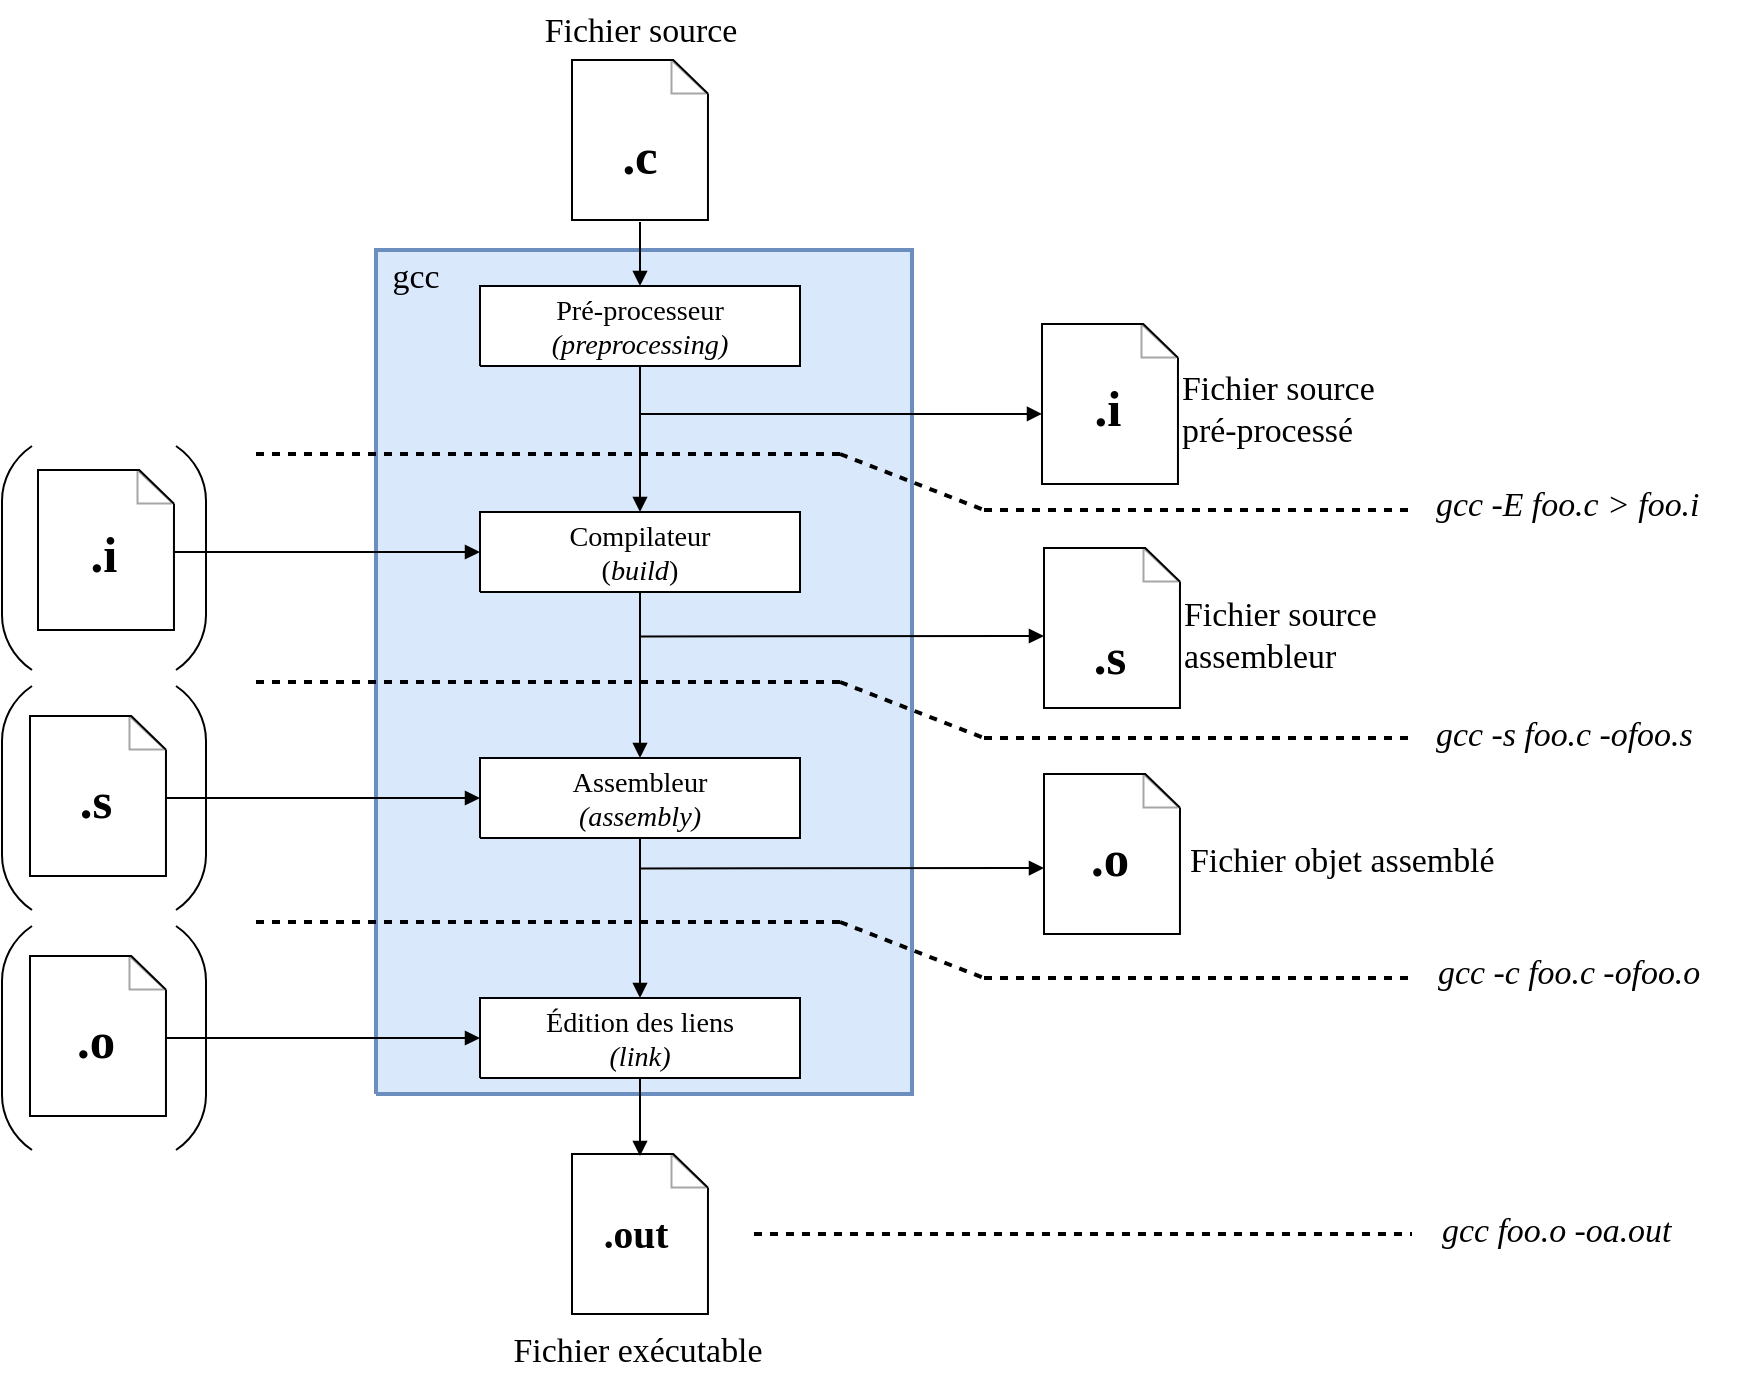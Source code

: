 <mxfile version="22.1.16" type="device">
  <diagram name="Page-1" id="Page-1">
    <mxGraphModel dx="1569" dy="1343" grid="1" gridSize="10" guides="1" tooltips="1" connect="1" arrows="1" fold="1" page="1" pageScale="1" pageWidth="1200" pageHeight="700" math="0" shadow="0">
      <root>
        <mxCell id="0" />
        <mxCell id="1" parent="0" />
        <UserObject label="" tags="Background" id="2">
          <mxCell style="vsdxID=127;fillColor=#dae8fc;shape=stencil(nZBLDoAgDERP0z3SIyjew0SURgSD+Lu9kMZoXLhwN9O+tukAlrNpJg1SzDH4QW/URgNYgZTkjA4UkwJUgGXng+6DX1zLfmoymdXo17xh5zmRJ6Q42BWCfc2oJfdAr+Yv+AP9Cb7OJ3H/2JG1HNGz/84klThPVCc=);strokeColor=#6c8ebf;strokeWidth=2;points=[];labelBackgroundColor=none;rounded=0;html=1;whiteSpace=wrap;" parent="1" vertex="1">
            <mxGeometry x="357" y="131" width="268" height="422" as="geometry" />
          </mxCell>
        </UserObject>
        <UserObject label="&lt;div style=&quot;font-size: 1px&quot;&gt;&lt;p style=&quot;text-align:center;margin-left:0;margin-right:0;margin-top:0px;margin-bottom:0px;text-indent:0;vertical-align:middle;direction:ltr;&quot;&gt;&lt;font style=&quot;font-size:14.11px;font-family:Calibri;color:#000000;direction:ltr;letter-spacing:0px;line-height:120%;opacity:1&quot;&gt;Pré-processeur&lt;br/&gt;&lt;/font&gt;&lt;font style=&quot;font-size:14.11px;font-family:Themed;color:#000000;direction:ltr;letter-spacing:0px;line-height:120%;opacity:1&quot;&gt;&lt;i&gt;(preprocessing)&lt;/i&gt;&lt;/font&gt;&lt;font style=&quot;font-size:14.11px;font-family:Themed;color:#000000;direction:ltr;letter-spacing:0px;line-height:120%;opacity:1&quot;&gt;&lt;br/&gt;&lt;/font&gt;&lt;/p&gt;&lt;/div&gt;" tags="Background" id="3">
          <mxCell style="verticalAlign=middle;align=center;overflow=width;vsdxID=1;fillColor=#ffffff;gradientColor=none;shape=stencil(nZBLDoAgDERP0z3SIyjew0SURgSD+Lu9kMZoXLhwN9O+tukAlrNpJg1SzDH4QW/URgNYgZTkjA4UkwJUgGXng+6DX1zLfmoymdXo17xh5zmRJ6Q42BWCfc2oJfdAr+Yv+AP9Cb7OJ3H/2JG1HNGz/84klThPVCc=);strokeColor=#000000;points=[[0.5,1,0],[1,0.5,0],[0.5,0,0],[0,0.5,0],[0.5,0.5,0]];labelBackgroundColor=none;rounded=0;html=1;whiteSpace=wrap;" parent="1" vertex="1">
            <mxGeometry x="409" y="149" width="160" height="40" as="geometry" />
          </mxCell>
        </UserObject>
        <UserObject label="&lt;div style=&quot;font-size: 1px&quot;&gt;&lt;p style=&quot;text-align:center;margin-left:0;margin-right:0;margin-top:0px;margin-bottom:0px;text-indent:0;vertical-align:middle;direction:ltr;&quot;&gt;&lt;font style=&quot;font-size:14.11px;font-family:Calibri;color:#000000;direction:ltr;letter-spacing:0px;line-height:120%;opacity:1&quot;&gt;Compilateur&lt;br/&gt;(&lt;/font&gt;&lt;font style=&quot;font-size:14.11px;font-family:Themed;color:#000000;direction:ltr;letter-spacing:0px;line-height:120%;opacity:1&quot;&gt;&lt;i&gt;build&lt;/i&gt;&lt;/font&gt;&lt;font style=&quot;font-size:14.11px;font-family:Themed;color:#000000;direction:ltr;letter-spacing:0px;line-height:120%;opacity:1&quot;&gt;)&lt;br/&gt;&lt;/font&gt;&lt;/p&gt;&lt;/div&gt;" tags="Background" id="4">
          <mxCell style="verticalAlign=middle;align=center;overflow=width;vsdxID=5;fillColor=#ffffff;gradientColor=none;shape=stencil(nZBLDoAgDERP0z3SIyjew0SURgSD+Lu9kMZoXLhwN9O+tukAlrNpJg1SzDH4QW/URgNYgZTkjA4UkwJUgGXng+6DX1zLfmoymdXo17xh5zmRJ6Q42BWCfc2oJfdAr+Yv+AP9Cb7OJ3H/2JG1HNGz/84klThPVCc=);strokeColor=#000000;points=[[0.5,1,0],[1,0.5,0],[0.5,0,0],[0,0.5,0],[0.5,0.5,0]];labelBackgroundColor=none;rounded=0;html=1;whiteSpace=wrap;" parent="1" vertex="1">
            <mxGeometry x="409" y="262" width="160" height="40" as="geometry" />
          </mxCell>
        </UserObject>
        <UserObject label="&lt;div style=&quot;font-size: 1px&quot;&gt;&lt;p style=&quot;text-align:center;margin-left:0;margin-right:0;margin-top:0px;margin-bottom:0px;text-indent:0;vertical-align:middle;direction:ltr;&quot;&gt;&lt;font style=&quot;font-size:14.11px;font-family:Calibri;color:#000000;direction:ltr;letter-spacing:0px;line-height:120%;opacity:1&quot;&gt;Assembleur&lt;br/&gt;&lt;/font&gt;&lt;font style=&quot;font-size:14.11px;font-family:Themed;color:#000000;direction:ltr;letter-spacing:0px;line-height:120%;opacity:1&quot;&gt;&lt;i&gt;(assembly)&lt;/i&gt;&lt;/font&gt;&lt;font style=&quot;font-size:14.11px;font-family:Themed;color:#000000;direction:ltr;letter-spacing:0px;line-height:120%;opacity:1&quot;&gt;&lt;br/&gt;&lt;/font&gt;&lt;/p&gt;&lt;/div&gt;" tags="Background" id="5">
          <mxCell style="verticalAlign=middle;align=center;overflow=width;vsdxID=6;fillColor=#ffffff;gradientColor=none;shape=stencil(nZBLDoAgDERP0z3SIyjew0SURgSD+Lu9kMZoXLhwN9O+tukAlrNpJg1SzDH4QW/URgNYgZTkjA4UkwJUgGXng+6DX1zLfmoymdXo17xh5zmRJ6Q42BWCfc2oJfdAr+Yv+AP9Cb7OJ3H/2JG1HNGz/84klThPVCc=);strokeColor=#000000;points=[[0.5,1,0],[1,0.5,0],[0.5,0,0],[0,0.5,0],[0.5,0.5,0]];labelBackgroundColor=none;rounded=0;html=1;whiteSpace=wrap;" parent="1" vertex="1">
            <mxGeometry x="409" y="385" width="160" height="40" as="geometry" />
          </mxCell>
        </UserObject>
        <UserObject label="&lt;div style=&quot;font-size: 1px&quot;&gt;&lt;p style=&quot;text-align:center;margin-left:0;margin-right:0;margin-top:0px;margin-bottom:0px;text-indent:0;vertical-align:middle;direction:ltr;&quot;&gt;&lt;font style=&quot;font-size:14.11px;font-family:Calibri;color:#000000;direction:ltr;letter-spacing:0px;line-height:120%;opacity:1&quot;&gt;Édition des liens&lt;br/&gt;&lt;/font&gt;&lt;font style=&quot;font-size:14.11px;font-family:Themed;color:#000000;direction:ltr;letter-spacing:0px;line-height:120%;opacity:1&quot;&gt;&lt;i&gt;(link)&lt;/i&gt;&lt;/font&gt;&lt;font style=&quot;font-size:14.11px;font-family:Themed;color:#000000;direction:ltr;letter-spacing:0px;line-height:120%;opacity:1&quot;&gt;&lt;br/&gt;&lt;/font&gt;&lt;/p&gt;&lt;/div&gt;" tags="Background" id="6">
          <mxCell style="verticalAlign=middle;align=center;overflow=width;vsdxID=7;fillColor=#ffffff;gradientColor=none;shape=stencil(nZBLDoAgDERP0z3SIyjew0SURgSD+Lu9kMZoXLhwN9O+tukAlrNpJg1SzDH4QW/URgNYgZTkjA4UkwJUgGXng+6DX1zLfmoymdXo17xh5zmRJ6Q42BWCfc2oJfdAr+Yv+AP9Cb7OJ3H/2JG1HNGz/84klThPVCc=);strokeColor=#000000;points=[[0.5,1,0],[1,0.5,0],[0.5,0,0],[0,0.5,0],[0.5,0.5,0]];labelBackgroundColor=none;rounded=0;html=1;whiteSpace=wrap;" parent="1" vertex="1">
            <mxGeometry x="409" y="505" width="160" height="40" as="geometry" />
          </mxCell>
        </UserObject>
        <UserObject label="" tags="Background" id="7">
          <mxCell style="vsdxID=20;fillColor=none;gradientColor=none;strokeColor=none;points=[];labelBackgroundColor=none;rounded=0;html=1;whiteSpace=wrap;" parent="1" vertex="1">
            <mxGeometry x="450" y="28" width="78" height="97" as="geometry" />
          </mxCell>
        </UserObject>
        <mxCell id="8" style="vsdxID=21;fillColor=#FFFFFF;gradientColor=none;shape=stencil(pZHNDsIgEISfhitZFkzDudb3aFIqRISG4t/bCxJjW22i8Ta7fLMhM4TXo24HRRDGGPxBXUwXNeFbgmicVsHEpAhvCK97H9Q++JPryjy0mczq6M/5wrX4GED2INzKjIwyfGx2BbfGTfBKULGZGWAdnl8GCvxb9vmrj6iUVFb/4CgoinXDWyQ/4ssEk3il3xtrS3nT92VbaVWa5s0d);strokeColor=none;strokeWidth=0;spacingTop=-3;spacingBottom=-3;spacingLeft=-3;spacingRight=-3;points=[];labelBackgroundColor=none;rounded=0;html=1;whiteSpace=wrap;" parent="7" vertex="1">
          <mxGeometry x="5" y="8" width="68" height="80" as="geometry" />
        </mxCell>
        <mxCell id="9" style="vsdxID=22;fillColor=#FFFFFF;gradientColor=#ffffff;shape=stencil(nZHdCsIwDIWfJrcjSxQfYM73GKyzwdqOrv69va1BHIKKuzvJ+U4gCXAz2W40QDilGA7mIn2ywFsgEm9NlJQVcAvcDCGafQwn32s9doUs6hjOZcJVc5tVtaaSIrxpBx/VTmEnfgbjMrDGL+jTXARTXSF/xv9a7gecxeuGgzinL5j77zfPLf0Xt3c=);strokeColor=none;strokeWidth=0;spacingTop=-3;spacingBottom=-3;spacingLeft=-3;spacingRight=-3;points=[];labelBackgroundColor=none;rounded=0;html=1;whiteSpace=wrap;" parent="7" vertex="1">
          <mxGeometry x="5" y="8" width="67" height="80" as="geometry" />
        </mxCell>
        <mxCell id="10" style="vsdxID=23;fillColor=#a6a6a6;gradientColor=none;shape=stencil(nZHdDsIgDIWfprek0jjles73WDImRISF4d/bCzbG+Z94d1q+NodToHo07aBB4phi2Oqj7ZIBWoGU1hsdbcoKqAGq+xD1Joa977ge2kIWtQuHsuHEczPEMiPxzLWqxHJ+7awZd9ZP8ErIxQOPn1n8D7w5eou+2FVCfbH783dZ3JPprXMc7PT9Ocnc4itQcwE=);strokeColor=none;strokeWidth=0;spacingTop=-3;spacingBottom=-3;spacingLeft=-3;spacingRight=-3;points=[];labelBackgroundColor=none;rounded=0;html=1;whiteSpace=wrap;" parent="7" vertex="1">
          <mxGeometry x="54" y="8" width="18" height="17" as="geometry" />
        </mxCell>
        <mxCell id="11" style="vsdxID=24;fillColor=#FFFFFF;gradientColor=none;shape=stencil(UzV2Ls5ILEhVNTIoLinKz04tz0wpyVA1dlE1MsrMy0gtyiwBslSNXVWNndPyi1LTi/JL81Ig/IJEkEoQKze/DGRCBUSfAUiHkUElhGdoAOG7QZTmZOYhKYVJwhRbWupZmuBWjqoYj7l4nQBkIJyelpmTA/E5sjy6V4FCkGAydgUA);strokeColor=none;strokeWidth=0;spacingTop=-3;spacingBottom=-3;spacingLeft=-3;spacingRight=-3;points=[];labelBackgroundColor=none;rounded=0;html=1;whiteSpace=wrap;" parent="7" vertex="1">
          <mxGeometry x="55" y="9" width="16" height="15" as="geometry" />
        </mxCell>
        <mxCell id="12" style="vsdxID=25;fillColor=none;gradientColor=none;shape=stencil(pZHNDsIgEISfhitZFkzDudb3aFIqRISG4t/bCxJjW22i8Ta7fLMhM4TXo24HRRDGGPxBXUwXNeFbgmicVsHEpAhvCK97H9Q++JPryjy0mczq6M/5wrX4GED2INzKjIwyfGx2BbfGTfBKULGZGWAdnl8GCvxb9vmrj6iUVFb/4CgoinXDWyQ/4ssEk3il3xtrS3nT92VbaVWa5s0d);strokeColor=#000000;spacingTop=-3;spacingBottom=-3;spacingLeft=-3;spacingRight=-3;points=[];labelBackgroundColor=none;rounded=0;html=1;whiteSpace=wrap;" parent="7" vertex="1">
          <mxGeometry x="5" y="8" width="68" height="80" as="geometry" />
        </mxCell>
        <mxCell id="13" style="vsdxID=26;fillColor=#ffffff;gradientColor=#a4a4a4;shape=stencil(nZBLDoAgDERP0z3SIyjew0SURgSD+Lu9kMZoXLhwN9O+tukAlrNpJg1SzDH4QW/URgNYgZTkjA4UkwJUgGXng+6DX1zLfmoymdXo17xh5zmRJ6Q42BWCfc2oJfdAr+Yv+AP9Cb7OJ3H/2JG1HNGz/84klThPVCc=);strokeColor=none;strokeWidth=0;spacingTop=-3;spacingBottom=-3;spacingLeft=-3;spacingRight=-3;points=[];labelBackgroundColor=none;rounded=0;html=1;whiteSpace=wrap;" parent="7" vertex="1">
          <mxGeometry x="11" y="27" width="31" as="geometry" />
        </mxCell>
        <mxCell id="14" style="vsdxID=27;fillColor=#ffffff;gradientColor=#a4a4a4;shape=stencil(nZBLDoAgDERP0z3SIyjew0SURgSD+Lu9kMZoXLhwN9O+tukAlrNpJg1SzDH4QW/URgNYgZTkjA4UkwJUgGXng+6DX1zLfmoymdXo17xh5zmRJ6Q42BWCfc2oJfdAr+Yv+AP9Cb7OJ3H/2JG1HNGz/84klThPVCc=);strokeColor=none;strokeWidth=0;spacingTop=-3;spacingBottom=-3;spacingLeft=-3;spacingRight=-3;points=[];labelBackgroundColor=none;rounded=0;html=1;whiteSpace=wrap;" parent="7" vertex="1">
          <mxGeometry x="11" y="35" width="51" as="geometry" />
        </mxCell>
        <mxCell id="15" style="vsdxID=28;fillColor=#ffffff;gradientColor=#a4a4a4;shape=stencil(nZBLDoAgDERP0z3SIyjew0SURgSD+Lu9kMZoXLhwN9O+tukAlrNpJg1SzDH4QW/URgNYgZTkjA4UkwJUgGXng+6DX1zLfmoymdXo17xh5zmRJ6Q42BWCfc2oJfdAr+Yv+AP9Cb7OJ3H/2JG1HNGz/84klThPVCc=);strokeColor=none;strokeWidth=0;spacingTop=-3;spacingBottom=-3;spacingLeft=-3;spacingRight=-3;points=[];labelBackgroundColor=none;rounded=0;html=1;whiteSpace=wrap;" parent="7" vertex="1">
          <mxGeometry x="11" y="43" width="51" as="geometry" />
        </mxCell>
        <mxCell id="16" style="vsdxID=29;fillColor=#ffffff;gradientColor=#a4a4a4;shape=stencil(nZBLDoAgDERP0z3SIyjew0SURgSD+Lu9kMZoXLhwN9O+tukAlrNpJg1SzDH4QW/URgNYgZTkjA4UkwJUgGXng+6DX1zLfmoymdXo17xh5zmRJ6Q42BWCfc2oJfdAr+Yv+AP9Cb7OJ3H/2JG1HNGz/84klThPVCc=);strokeColor=none;strokeWidth=0;spacingTop=-3;spacingBottom=-3;spacingLeft=-3;spacingRight=-3;points=[];labelBackgroundColor=none;rounded=0;html=1;whiteSpace=wrap;" parent="7" vertex="1">
          <mxGeometry x="11" y="51" width="51" as="geometry" />
        </mxCell>
        <mxCell id="17" style="vsdxID=30;fillColor=#ffffff;gradientColor=#a4a4a4;shape=stencil(nZBLDoAgDERP0z3SIyjew0SURgSD+Lu9kMZoXLhwN9O+tukAlrNpJg1SzDH4QW/URgNYgZTkjA4UkwJUgGXng+6DX1zLfmoymdXo17xh5zmRJ6Q42BWCfc2oJfdAr+Yv+AP9Cb7OJ3H/2JG1HNGz/84klThPVCc=);strokeColor=none;strokeWidth=0;spacingTop=-3;spacingBottom=-3;spacingLeft=-3;spacingRight=-3;points=[];labelBackgroundColor=none;rounded=0;html=1;whiteSpace=wrap;" parent="7" vertex="1">
          <mxGeometry x="11" y="59" width="51" as="geometry" />
        </mxCell>
        <mxCell id="18" style="vsdxID=31;fillColor=#ffffff;gradientColor=#a4a4a4;shape=stencil(nZBLDoAgDERP0z3SIyjew0SURgSD+Lu9kMZoXLhwN9O+tukAlrNpJg1SzDH4QW/URgNYgZTkjA4UkwJUgGXng+6DX1zLfmoymdXo17xh5zmRJ6Q42BWCfc2oJfdAr+Yv+AP9Cb7OJ3H/2JG1HNGz/84klThPVCc=);strokeColor=none;strokeWidth=0;spacingTop=-3;spacingBottom=-3;spacingLeft=-3;spacingRight=-3;points=[];labelBackgroundColor=none;rounded=0;html=1;whiteSpace=wrap;" parent="7" vertex="1">
          <mxGeometry x="11" y="67" width="51" as="geometry" />
        </mxCell>
        <mxCell id="19" style="vsdxID=32;fillColor=#ffffff;gradientColor=#a4a4a4;shape=stencil(nZBLDoAgDERP0z3SIyjew0SURgSD+Lu9kMZoXLhwN9O+tukAlrNpJg1SzDH4QW/URgNYgZTkjA4UkwJUgGXng+6DX1zLfmoymdXo17xh5zmRJ6Q42BWCfc2oJfdAr+Yv+AP9Cb7OJ3H/2JG1HNGz/84klThPVCc=);strokeColor=none;strokeWidth=0;spacingTop=-3;spacingBottom=-3;spacingLeft=-3;spacingRight=-3;points=[];labelBackgroundColor=none;rounded=0;html=1;whiteSpace=wrap;" parent="7" vertex="1">
          <mxGeometry x="11" y="75" width="51" as="geometry" />
        </mxCell>
        <mxCell id="20" value="&lt;div style=&quot;font-size: 1px&quot;&gt;&lt;font style=&quot;font-size:16.93px;font-family:Calibri;color:#000000;direction:ltr;letter-spacing:0px;line-height:120%;opacity:1&quot;&gt;Fichier source&lt;br/&gt;&lt;/font&gt;&lt;/div&gt;" style="text;vsdxID=20;fillColor=none;gradientColor=none;strokeColor=none;points=[];labelBackgroundColor=none;rounded=0;html=1;whiteSpace=wrap;verticalAlign=middle;align=center;overflow=width;;html=1;" parent="7" vertex="1">
          <mxGeometry x="-16.37" y="-21.61" width="110.83" height="31.61" as="geometry" />
        </mxCell>
        <UserObject label="&lt;div style=&quot;font-size: 1px&quot;&gt;&lt;font style=&quot;font-size:25.4px;font-family:Calibri;color:#000000;direction:ltr;letter-spacing:0px;line-height:120%;opacity:1&quot;&gt;&lt;b&gt;.c&lt;br/&gt;&lt;/b&gt;&lt;/font&gt;&lt;/div&gt;" tags="Background" id="21">
          <mxCell style="verticalAlign=middle;align=center;overflow=width;vsdxID=46;fillColor=none;gradientColor=none;shape=stencil(nZBLDoAgDERP0z3SIyjew0SURgSD+Lu9kMZoXLhwN9O+tukAlrNpJg1SzDH4QW/URgNYgZTkjA4UkwJUgGXng+6DX1zLfmoymdXo17xh5zmRJ6Q42BWCfc2oJfdAr+Yv+AP9Cb7OJ3H/2JG1HNGz/84klThPVCc=);strokeColor=none;strokeWidth=2;points=[];labelBackgroundColor=none;rounded=0;html=1;whiteSpace=wrap;" parent="1" vertex="1">
            <mxGeometry x="465" y="68" width="48" height="28" as="geometry" />
          </mxCell>
        </UserObject>
        <UserObject label="" tags="Background" id="22">
          <mxCell style="vsdxID=114;fillColor=none;gradientColor=none;dashed=1;dashPattern=2.00 2.00;strokeColor=none;strokeWidth=2;points=[];labelBackgroundColor=none;rounded=0;html=1;whiteSpace=wrap;" parent="1" vertex="1">
            <mxGeometry x="297" y="233" width="580" height="28" as="geometry" />
          </mxCell>
        </UserObject>
        <UserObject label="" tags="Background" id="161">
          <mxCell style="vsdxID=111;edgeStyle=none;dashed=1;dashPattern=2.00 2.00;startArrow=none;endArrow=none;startSize=5;endSize=5;strokeWidth=2;strokeColor=#000000;spacingTop=0;spacingBottom=0;spacingLeft=0;spacingRight=0;verticalAlign=middle;html=1;labelBackgroundColor=#ffffff;rounded=0;" parent="22" edge="1">
            <mxGeometry relative="1" as="geometry">
              <mxPoint as="offset" />
              <Array as="points" />
              <mxPoint as="sourcePoint" />
              <mxPoint x="292" as="targetPoint" />
            </mxGeometry>
          </mxCell>
        </UserObject>
        <UserObject label="" tags="Background" id="162">
          <mxCell style="vsdxID=112;edgeStyle=none;dashed=1;dashPattern=2.00 2.00;startArrow=none;endArrow=none;startSize=5;endSize=5;strokeWidth=2;strokeColor=#000000;spacingTop=0;spacingBottom=0;spacingLeft=0;spacingRight=0;verticalAlign=middle;html=1;labelBackgroundColor=#ffffff;rounded=0;" parent="22" edge="1">
            <mxGeometry relative="1" as="geometry">
              <Array as="points" />
              <mxPoint x="292" as="sourcePoint" />
              <mxPoint x="364" y="28" as="targetPoint" />
            </mxGeometry>
          </mxCell>
        </UserObject>
        <UserObject label="" tags="Background" id="163">
          <mxCell style="vsdxID=113;edgeStyle=none;dashed=1;dashPattern=2.00 2.00;startArrow=none;endArrow=none;startSize=5;endSize=5;strokeWidth=2;strokeColor=#000000;spacingTop=0;spacingBottom=0;spacingLeft=0;spacingRight=0;verticalAlign=middle;html=1;labelBackgroundColor=#ffffff;rounded=0;" parent="22" edge="1">
            <mxGeometry relative="1" as="geometry">
              <mxPoint as="offset" />
              <Array as="points" />
              <mxPoint x="364" y="28" as="sourcePoint" />
              <mxPoint x="580" y="28" as="targetPoint" />
            </mxGeometry>
          </mxCell>
        </UserObject>
        <UserObject label="" tags="Background" id="23">
          <mxCell style="vsdxID=115;fillColor=none;gradientColor=none;strokeColor=none;strokeWidth=2;points=[];labelBackgroundColor=none;rounded=0;html=1;whiteSpace=wrap;" parent="1" vertex="1">
            <mxGeometry x="686" y="284" width="78" height="97" as="geometry" />
          </mxCell>
        </UserObject>
        <mxCell id="24" style="vsdxID=66;fillColor=none;gradientColor=none;strokeColor=none;points=[];labelBackgroundColor=none;rounded=0;html=1;whiteSpace=wrap;" parent="23" vertex="1">
          <mxGeometry y="-12" width="78" height="97" as="geometry" />
        </mxCell>
        <mxCell id="25" style="vsdxID=67;fillColor=#FFFFFF;gradientColor=none;shape=stencil(pZHNDsIgEISfhitZFkzDudb3aFIqRISG4t/bCxJjW22i8Ta7fLMhM4TXo24HRRDGGPxBXUwXNeFbgmicVsHEpAhvCK97H9Q++JPryjy0mczq6M/5wrX4GED2INzKjIwyfGx2BbfGTfBKULGZGWAdnl8GCvxb9vmrj6iUVFb/4CgoinXDWyQ/4ssEk3il3xtrS3nT92VbaVWa5s0d);strokeColor=none;strokeWidth=0;spacingTop=-3;spacingBottom=-3;spacingLeft=-3;spacingRight=-3;points=[];labelBackgroundColor=none;rounded=0;html=1;whiteSpace=wrap;" parent="24" vertex="1">
          <mxGeometry x="5" y="8" width="68" height="80" as="geometry" />
        </mxCell>
        <mxCell id="26" style="vsdxID=68;fillColor=#FFFFFF;gradientColor=#ffffff;shape=stencil(nZHdCsIwDIWfJrcjSxQfYM73GKyzwdqOrv69va1BHIKKuzvJ+U4gCXAz2W40QDilGA7mIn2ywFsgEm9NlJQVcAvcDCGafQwn32s9doUs6hjOZcJVc5tVtaaSIrxpBx/VTmEnfgbjMrDGL+jTXARTXSF/xv9a7gecxeuGgzinL5j77zfPLf0Xt3c=);strokeColor=none;strokeWidth=0;spacingTop=-3;spacingBottom=-3;spacingLeft=-3;spacingRight=-3;points=[];labelBackgroundColor=none;rounded=0;html=1;whiteSpace=wrap;" parent="24" vertex="1">
          <mxGeometry x="5" y="8" width="67" height="80" as="geometry" />
        </mxCell>
        <mxCell id="27" style="vsdxID=69;fillColor=#a6a6a6;gradientColor=none;shape=stencil(nZHdDsIgDIWfprek0jjles73WDImRISF4d/bCzbG+Z94d1q+NodToHo07aBB4phi2Oqj7ZIBWoGU1hsdbcoKqAGq+xD1Joa977ge2kIWtQuHsuHEczPEMiPxzLWqxHJ+7awZd9ZP8ErIxQOPn1n8D7w5eou+2FVCfbH783dZ3JPprXMc7PT9Ocnc4itQcwE=);strokeColor=none;strokeWidth=0;spacingTop=-3;spacingBottom=-3;spacingLeft=-3;spacingRight=-3;points=[];labelBackgroundColor=none;rounded=0;html=1;whiteSpace=wrap;" parent="24" vertex="1">
          <mxGeometry x="54" y="8" width="18" height="17" as="geometry" />
        </mxCell>
        <mxCell id="28" style="vsdxID=70;fillColor=#FFFFFF;gradientColor=none;shape=stencil(UzV2Ls5ILEhVNTIoLinKz04tz0wpyVA1dlE1MsrMy0gtyiwBslSNXVWNndPyi1LTi/JL81Ig/IJEkEoQKze/DGRCBUSfAUiHkUElhGdoAOG7QZTmZOYhKYVJwhRbWupZmuBWjqoYj7l4nQBkIJyelpmTA/E5sjy6V4FCkGAydgUA);strokeColor=none;strokeWidth=0;spacingTop=-3;spacingBottom=-3;spacingLeft=-3;spacingRight=-3;points=[];labelBackgroundColor=none;rounded=0;html=1;whiteSpace=wrap;" parent="24" vertex="1">
          <mxGeometry x="55" y="9" width="16" height="15" as="geometry" />
        </mxCell>
        <mxCell id="29" style="vsdxID=71;fillColor=none;gradientColor=none;shape=stencil(pZHNDsIgEISfhitZFkzDudb3aFIqRISG4t/bCxJjW22i8Ta7fLMhM4TXo24HRRDGGPxBXUwXNeFbgmicVsHEpAhvCK97H9Q++JPryjy0mczq6M/5wrX4GED2INzKjIwyfGx2BbfGTfBKULGZGWAdnl8GCvxb9vmrj6iUVFb/4CgoinXDWyQ/4ssEk3il3xtrS3nT92VbaVWa5s0d);strokeColor=#000000;spacingTop=-3;spacingBottom=-3;spacingLeft=-3;spacingRight=-3;points=[];labelBackgroundColor=none;rounded=0;html=1;whiteSpace=wrap;" parent="24" vertex="1">
          <mxGeometry x="5" y="8" width="68" height="80" as="geometry" />
        </mxCell>
        <mxCell id="30" style="vsdxID=72;fillColor=#ffffff;gradientColor=#a4a4a4;shape=stencil(nZBLDoAgDERP0z3SIyjew0SURgSD+Lu9kMZoXLhwN9O+tukAlrNpJg1SzDH4QW/URgNYgZTkjA4UkwJUgGXng+6DX1zLfmoymdXo17xh5zmRJ6Q42BWCfc2oJfdAr+Yv+AP9Cb7OJ3H/2JG1HNGz/84klThPVCc=);strokeColor=none;strokeWidth=0;spacingTop=-3;spacingBottom=-3;spacingLeft=-3;spacingRight=-3;points=[];labelBackgroundColor=none;rounded=0;html=1;whiteSpace=wrap;" parent="24" vertex="1">
          <mxGeometry x="11" y="27" width="31" as="geometry" />
        </mxCell>
        <mxCell id="31" style="vsdxID=73;fillColor=#ffffff;gradientColor=#a4a4a4;shape=stencil(nZBLDoAgDERP0z3SIyjew0SURgSD+Lu9kMZoXLhwN9O+tukAlrNpJg1SzDH4QW/URgNYgZTkjA4UkwJUgGXng+6DX1zLfmoymdXo17xh5zmRJ6Q42BWCfc2oJfdAr+Yv+AP9Cb7OJ3H/2JG1HNGz/84klThPVCc=);strokeColor=none;strokeWidth=0;spacingTop=-3;spacingBottom=-3;spacingLeft=-3;spacingRight=-3;points=[];labelBackgroundColor=none;rounded=0;html=1;whiteSpace=wrap;" parent="24" vertex="1">
          <mxGeometry x="11" y="35" width="51" as="geometry" />
        </mxCell>
        <mxCell id="32" style="vsdxID=74;fillColor=#ffffff;gradientColor=#a4a4a4;shape=stencil(nZBLDoAgDERP0z3SIyjew0SURgSD+Lu9kMZoXLhwN9O+tukAlrNpJg1SzDH4QW/URgNYgZTkjA4UkwJUgGXng+6DX1zLfmoymdXo17xh5zmRJ6Q42BWCfc2oJfdAr+Yv+AP9Cb7OJ3H/2JG1HNGz/84klThPVCc=);strokeColor=none;strokeWidth=0;spacingTop=-3;spacingBottom=-3;spacingLeft=-3;spacingRight=-3;points=[];labelBackgroundColor=none;rounded=0;html=1;whiteSpace=wrap;" parent="24" vertex="1">
          <mxGeometry x="11" y="43" width="51" as="geometry" />
        </mxCell>
        <mxCell id="33" style="vsdxID=75;fillColor=#ffffff;gradientColor=#a4a4a4;shape=stencil(nZBLDoAgDERP0z3SIyjew0SURgSD+Lu9kMZoXLhwN9O+tukAlrNpJg1SzDH4QW/URgNYgZTkjA4UkwJUgGXng+6DX1zLfmoymdXo17xh5zmRJ6Q42BWCfc2oJfdAr+Yv+AP9Cb7OJ3H/2JG1HNGz/84klThPVCc=);strokeColor=none;strokeWidth=0;spacingTop=-3;spacingBottom=-3;spacingLeft=-3;spacingRight=-3;points=[];labelBackgroundColor=none;rounded=0;html=1;whiteSpace=wrap;" parent="24" vertex="1">
          <mxGeometry x="11" y="51" width="51" as="geometry" />
        </mxCell>
        <mxCell id="34" style="vsdxID=76;fillColor=#ffffff;gradientColor=#a4a4a4;shape=stencil(nZBLDoAgDERP0z3SIyjew0SURgSD+Lu9kMZoXLhwN9O+tukAlrNpJg1SzDH4QW/URgNYgZTkjA4UkwJUgGXng+6DX1zLfmoymdXo17xh5zmRJ6Q42BWCfc2oJfdAr+Yv+AP9Cb7OJ3H/2JG1HNGz/84klThPVCc=);strokeColor=none;strokeWidth=0;spacingTop=-3;spacingBottom=-3;spacingLeft=-3;spacingRight=-3;points=[];labelBackgroundColor=none;rounded=0;html=1;whiteSpace=wrap;" parent="24" vertex="1">
          <mxGeometry x="11" y="59" width="51" as="geometry" />
        </mxCell>
        <mxCell id="35" style="vsdxID=77;fillColor=#ffffff;gradientColor=#a4a4a4;shape=stencil(nZBLDoAgDERP0z3SIyjew0SURgSD+Lu9kMZoXLhwN9O+tukAlrNpJg1SzDH4QW/URgNYgZTkjA4UkwJUgGXng+6DX1zLfmoymdXo17xh5zmRJ6Q42BWCfc2oJfdAr+Yv+AP9Cb7OJ3H/2JG1HNGz/84klThPVCc=);strokeColor=none;strokeWidth=0;spacingTop=-3;spacingBottom=-3;spacingLeft=-3;spacingRight=-3;points=[];labelBackgroundColor=none;rounded=0;html=1;whiteSpace=wrap;" parent="24" vertex="1">
          <mxGeometry x="11" y="67" width="51" as="geometry" />
        </mxCell>
        <mxCell id="36" style="vsdxID=78;fillColor=#ffffff;gradientColor=#a4a4a4;shape=stencil(nZBLDoAgDERP0z3SIyjew0SURgSD+Lu9kMZoXLhwN9O+tukAlrNpJg1SzDH4QW/URgNYgZTkjA4UkwJUgGXng+6DX1zLfmoymdXo17xh5zmRJ6Q42BWCfc2oJfdAr+Yv+AP9Cb7OJ3H/2JG1HNGz/84klThPVCc=);strokeColor=none;strokeWidth=0;spacingTop=-3;spacingBottom=-3;spacingLeft=-3;spacingRight=-3;points=[];labelBackgroundColor=none;rounded=0;html=1;whiteSpace=wrap;" parent="24" vertex="1">
          <mxGeometry x="11" y="75" width="51" as="geometry" />
        </mxCell>
        <mxCell id="37" value="&lt;div style=&quot;font-size: 1px&quot;&gt;&lt;p style=&quot;text-align:left;margin-left:0;margin-right:0;margin-top:0px;margin-bottom:0px;text-indent:0;vertical-align:middle;direction:ltr;&quot;&gt;&lt;font style=&quot;font-size:16.93px;font-family:Calibri;color:#000000;direction:ltr;letter-spacing:0px;line-height:120%;opacity:1&quot;&gt;Fichier source &lt;br/&gt;assembleur&lt;br/&gt;&lt;/font&gt;&lt;/p&gt;&lt;/div&gt;" style="text;vsdxID=66;fillColor=none;gradientColor=none;strokeColor=none;points=[];labelBackgroundColor=none;rounded=0;html=1;whiteSpace=wrap;verticalAlign=middle;align=left;overflow=width;;html=1;" parent="24" vertex="1">
          <mxGeometry x="74.67" y="26.23" width="114.66" height="51.93" as="geometry" />
        </mxCell>
        <mxCell id="38" value="&lt;div style=&quot;font-size: 1px&quot;&gt;&lt;font style=&quot;font-size:25.4px;font-family:Calibri;color:#000000;direction:ltr;letter-spacing:0px;line-height:120%;opacity:1&quot;&gt;&lt;b&gt;.s&lt;br/&gt;&lt;/b&gt;&lt;/font&gt;&lt;/div&gt;" style="verticalAlign=middle;align=center;overflow=width;vsdxID=79;fillColor=none;gradientColor=none;shape=stencil(nZBLDoAgDERP0z3SIyjew0SURgSD+Lu9kMZoXLhwN9O+tukAlrNpJg1SzDH4QW/URgNYgZTkjA4UkwJUgGXng+6DX1zLfmoymdXo17xh5zmRJ6Q42BWCfc2oJfdAr+Yv+AP9Cb7OJ3H/2JG1HNGz/84klThPVCc=);strokeColor=none;strokeWidth=2;points=[];labelBackgroundColor=none;rounded=0;html=1;whiteSpace=wrap;" parent="23" vertex="1">
          <mxGeometry x="14" y="34" width="48" height="28" as="geometry" />
        </mxCell>
        <UserObject label="" tags="Background" id="39">
          <mxCell style="vsdxID=116;fillColor=none;gradientColor=none;strokeColor=none;strokeWidth=2;points=[];labelBackgroundColor=none;rounded=0;html=1;whiteSpace=wrap;" parent="1" vertex="1">
            <mxGeometry x="686" y="385" width="78" height="97" as="geometry" />
          </mxCell>
        </UserObject>
        <mxCell id="40" style="vsdxID=81;fillColor=none;gradientColor=none;strokeColor=none;points=[];labelBackgroundColor=none;rounded=0;html=1;whiteSpace=wrap;" parent="39" vertex="1">
          <mxGeometry width="78" height="97" as="geometry" />
        </mxCell>
        <mxCell id="41" style="vsdxID=82;fillColor=#FFFFFF;gradientColor=none;shape=stencil(pZHNDsIgEISfhitZFkzDudb3aFIqRISG4t/bCxJjW22i8Ta7fLMhM4TXo24HRRDGGPxBXUwXNeFbgmicVsHEpAhvCK97H9Q++JPryjy0mczq6M/5wrX4GED2INzKjIwyfGx2BbfGTfBKULGZGWAdnl8GCvxb9vmrj6iUVFb/4CgoinXDWyQ/4ssEk3il3xtrS3nT92VbaVWa5s0d);strokeColor=none;strokeWidth=0;spacingTop=-3;spacingBottom=-3;spacingLeft=-3;spacingRight=-3;points=[];labelBackgroundColor=none;rounded=0;html=1;whiteSpace=wrap;" parent="40" vertex="1">
          <mxGeometry x="5" y="8" width="68" height="80" as="geometry" />
        </mxCell>
        <mxCell id="42" style="vsdxID=83;fillColor=#FFFFFF;gradientColor=#ffffff;shape=stencil(nZHdCsIwDIWfJrcjSxQfYM73GKyzwdqOrv69va1BHIKKuzvJ+U4gCXAz2W40QDilGA7mIn2ywFsgEm9NlJQVcAvcDCGafQwn32s9doUs6hjOZcJVc5tVtaaSIrxpBx/VTmEnfgbjMrDGL+jTXARTXSF/xv9a7gecxeuGgzinL5j77zfPLf0Xt3c=);strokeColor=none;strokeWidth=0;spacingTop=-3;spacingBottom=-3;spacingLeft=-3;spacingRight=-3;points=[];labelBackgroundColor=none;rounded=0;html=1;whiteSpace=wrap;" parent="40" vertex="1">
          <mxGeometry x="5" y="8" width="67" height="80" as="geometry" />
        </mxCell>
        <mxCell id="43" style="vsdxID=84;fillColor=#a6a6a6;gradientColor=none;shape=stencil(nZHdDsIgDIWfprek0jjles73WDImRISF4d/bCzbG+Z94d1q+NodToHo07aBB4phi2Oqj7ZIBWoGU1hsdbcoKqAGq+xD1Joa977ge2kIWtQuHsuHEczPEMiPxzLWqxHJ+7awZd9ZP8ErIxQOPn1n8D7w5eou+2FVCfbH783dZ3JPprXMc7PT9Ocnc4itQcwE=);strokeColor=none;strokeWidth=0;spacingTop=-3;spacingBottom=-3;spacingLeft=-3;spacingRight=-3;points=[];labelBackgroundColor=none;rounded=0;html=1;whiteSpace=wrap;" parent="40" vertex="1">
          <mxGeometry x="54" y="8" width="18" height="17" as="geometry" />
        </mxCell>
        <mxCell id="44" style="vsdxID=85;fillColor=#FFFFFF;gradientColor=none;shape=stencil(UzV2Ls5ILEhVNTIoLinKz04tz0wpyVA1dlE1MsrMy0gtyiwBslSNXVWNndPyi1LTi/JL81Ig/IJEkEoQKze/DGRCBUSfAUiHkUElhGdoAOG7QZTmZOYhKYVJwhRbWupZmuBWjqoYj7l4nQBkIJyelpmTA/E5sjy6V4FCkGAydgUA);strokeColor=none;strokeWidth=0;spacingTop=-3;spacingBottom=-3;spacingLeft=-3;spacingRight=-3;points=[];labelBackgroundColor=none;rounded=0;html=1;whiteSpace=wrap;" parent="40" vertex="1">
          <mxGeometry x="55" y="9" width="16" height="15" as="geometry" />
        </mxCell>
        <mxCell id="45" style="vsdxID=86;fillColor=none;gradientColor=none;shape=stencil(pZHNDsIgEISfhitZFkzDudb3aFIqRISG4t/bCxJjW22i8Ta7fLMhM4TXo24HRRDGGPxBXUwXNeFbgmicVsHEpAhvCK97H9Q++JPryjy0mczq6M/5wrX4GED2INzKjIwyfGx2BbfGTfBKULGZGWAdnl8GCvxb9vmrj6iUVFb/4CgoinXDWyQ/4ssEk3il3xtrS3nT92VbaVWa5s0d);strokeColor=#000000;spacingTop=-3;spacingBottom=-3;spacingLeft=-3;spacingRight=-3;points=[];labelBackgroundColor=none;rounded=0;html=1;whiteSpace=wrap;" parent="40" vertex="1">
          <mxGeometry x="5" y="8" width="68" height="80" as="geometry" />
        </mxCell>
        <mxCell id="46" style="vsdxID=87;fillColor=#ffffff;gradientColor=#a4a4a4;shape=stencil(nZBLDoAgDERP0z3SIyjew0SURgSD+Lu9kMZoXLhwN9O+tukAlrNpJg1SzDH4QW/URgNYgZTkjA4UkwJUgGXng+6DX1zLfmoymdXo17xh5zmRJ6Q42BWCfc2oJfdAr+Yv+AP9Cb7OJ3H/2JG1HNGz/84klThPVCc=);strokeColor=none;strokeWidth=0;spacingTop=-3;spacingBottom=-3;spacingLeft=-3;spacingRight=-3;points=[];labelBackgroundColor=none;rounded=0;html=1;whiteSpace=wrap;" parent="40" vertex="1">
          <mxGeometry x="11" y="27" width="31" as="geometry" />
        </mxCell>
        <mxCell id="47" style="vsdxID=88;fillColor=#ffffff;gradientColor=#a4a4a4;shape=stencil(nZBLDoAgDERP0z3SIyjew0SURgSD+Lu9kMZoXLhwN9O+tukAlrNpJg1SzDH4QW/URgNYgZTkjA4UkwJUgGXng+6DX1zLfmoymdXo17xh5zmRJ6Q42BWCfc2oJfdAr+Yv+AP9Cb7OJ3H/2JG1HNGz/84klThPVCc=);strokeColor=none;strokeWidth=0;spacingTop=-3;spacingBottom=-3;spacingLeft=-3;spacingRight=-3;points=[];labelBackgroundColor=none;rounded=0;html=1;whiteSpace=wrap;" parent="40" vertex="1">
          <mxGeometry x="11" y="35" width="51" as="geometry" />
        </mxCell>
        <mxCell id="48" style="vsdxID=89;fillColor=#ffffff;gradientColor=#a4a4a4;shape=stencil(nZBLDoAgDERP0z3SIyjew0SURgSD+Lu9kMZoXLhwN9O+tukAlrNpJg1SzDH4QW/URgNYgZTkjA4UkwJUgGXng+6DX1zLfmoymdXo17xh5zmRJ6Q42BWCfc2oJfdAr+Yv+AP9Cb7OJ3H/2JG1HNGz/84klThPVCc=);strokeColor=none;strokeWidth=0;spacingTop=-3;spacingBottom=-3;spacingLeft=-3;spacingRight=-3;points=[];labelBackgroundColor=none;rounded=0;html=1;whiteSpace=wrap;" parent="40" vertex="1">
          <mxGeometry x="11" y="43" width="51" as="geometry" />
        </mxCell>
        <mxCell id="49" style="vsdxID=90;fillColor=#ffffff;gradientColor=#a4a4a4;shape=stencil(nZBLDoAgDERP0z3SIyjew0SURgSD+Lu9kMZoXLhwN9O+tukAlrNpJg1SzDH4QW/URgNYgZTkjA4UkwJUgGXng+6DX1zLfmoymdXo17xh5zmRJ6Q42BWCfc2oJfdAr+Yv+AP9Cb7OJ3H/2JG1HNGz/84klThPVCc=);strokeColor=none;strokeWidth=0;spacingTop=-3;spacingBottom=-3;spacingLeft=-3;spacingRight=-3;points=[];labelBackgroundColor=none;rounded=0;html=1;whiteSpace=wrap;" parent="40" vertex="1">
          <mxGeometry x="11" y="51" width="51" as="geometry" />
        </mxCell>
        <mxCell id="50" style="vsdxID=91;fillColor=#ffffff;gradientColor=#a4a4a4;shape=stencil(nZBLDoAgDERP0z3SIyjew0SURgSD+Lu9kMZoXLhwN9O+tukAlrNpJg1SzDH4QW/URgNYgZTkjA4UkwJUgGXng+6DX1zLfmoymdXo17xh5zmRJ6Q42BWCfc2oJfdAr+Yv+AP9Cb7OJ3H/2JG1HNGz/84klThPVCc=);strokeColor=none;strokeWidth=0;spacingTop=-3;spacingBottom=-3;spacingLeft=-3;spacingRight=-3;points=[];labelBackgroundColor=none;rounded=0;html=1;whiteSpace=wrap;" parent="40" vertex="1">
          <mxGeometry x="11" y="59" width="51" as="geometry" />
        </mxCell>
        <mxCell id="51" style="vsdxID=92;fillColor=#ffffff;gradientColor=#a4a4a4;shape=stencil(nZBLDoAgDERP0z3SIyjew0SURgSD+Lu9kMZoXLhwN9O+tukAlrNpJg1SzDH4QW/URgNYgZTkjA4UkwJUgGXng+6DX1zLfmoymdXo17xh5zmRJ6Q42BWCfc2oJfdAr+Yv+AP9Cb7OJ3H/2JG1HNGz/84klThPVCc=);strokeColor=none;strokeWidth=0;spacingTop=-3;spacingBottom=-3;spacingLeft=-3;spacingRight=-3;points=[];labelBackgroundColor=none;rounded=0;html=1;whiteSpace=wrap;" parent="40" vertex="1">
          <mxGeometry x="11" y="67" width="51" as="geometry" />
        </mxCell>
        <mxCell id="52" style="vsdxID=93;fillColor=#ffffff;gradientColor=#a4a4a4;shape=stencil(nZBLDoAgDERP0z3SIyjew0SURgSD+Lu9kMZoXLhwN9O+tukAlrNpJg1SzDH4QW/URgNYgZTkjA4UkwJUgGXng+6DX1zLfmoymdXo17xh5zmRJ6Q42BWCfc2oJfdAr+Yv+AP9Cb7OJ3H/2JG1HNGz/84klThPVCc=);strokeColor=none;strokeWidth=0;spacingTop=-3;spacingBottom=-3;spacingLeft=-3;spacingRight=-3;points=[];labelBackgroundColor=none;rounded=0;html=1;whiteSpace=wrap;" parent="40" vertex="1">
          <mxGeometry x="11" y="75" width="51" as="geometry" />
        </mxCell>
        <mxCell id="53" value="&lt;div style=&quot;font-size: 1px&quot;&gt;&lt;p style=&quot;text-align:left;margin-left:0;margin-right:0;margin-top:0px;margin-bottom:0px;text-indent:0;vertical-align:middle;direction:ltr;&quot;&gt;&lt;font style=&quot;font-size:16.93px;font-family:Calibri;color:#000000;direction:ltr;letter-spacing:0px;line-height:120%;opacity:1&quot;&gt;Fichier objet assemblé&lt;br/&gt;&lt;/font&gt;&lt;/p&gt;&lt;/div&gt;" style="text;vsdxID=81;fillColor=none;gradientColor=none;strokeColor=none;points=[];labelBackgroundColor=none;rounded=0;html=1;whiteSpace=wrap;verticalAlign=middle;align=left;overflow=width;;html=1;" parent="40" vertex="1">
          <mxGeometry x="78.43" y="36.39" width="169.21" height="31.61" as="geometry" />
        </mxCell>
        <mxCell id="54" value="&lt;div style=&quot;font-size: 1px&quot;&gt;&lt;font style=&quot;font-size:25.4px;font-family:Calibri;color:#000000;direction:ltr;letter-spacing:0px;line-height:120%;opacity:1&quot;&gt;&lt;b&gt;.o&lt;br/&gt;&lt;/b&gt;&lt;/font&gt;&lt;/div&gt;" style="verticalAlign=middle;align=center;overflow=width;vsdxID=94;fillColor=none;gradientColor=none;shape=stencil(nZBLDoAgDERP0z3SIyjew0SURgSD+Lu9kMZoXLhwN9O+tukAlrNpJg1SzDH4QW/URgNYgZTkjA4UkwJUgGXng+6DX1zLfmoymdXo17xh5zmRJ6Q42BWCfc2oJfdAr+Yv+AP9Cb7OJ3H/2JG1HNGz/84klThPVCc=);strokeColor=none;strokeWidth=2;points=[];labelBackgroundColor=none;rounded=0;html=1;whiteSpace=wrap;" parent="39" vertex="1">
          <mxGeometry x="14" y="34" width="48" height="28" as="geometry" />
        </mxCell>
        <UserObject label="" tags="Background" id="55">
          <mxCell style="vsdxID=117;fillColor=none;gradientColor=none;strokeColor=none;strokeWidth=2;points=[];labelBackgroundColor=none;rounded=0;html=1;whiteSpace=wrap;" parent="1" vertex="1">
            <mxGeometry x="685" y="160" width="78" height="97" as="geometry" />
          </mxCell>
        </UserObject>
        <mxCell id="56" style="vsdxID=47;fillColor=none;gradientColor=none;strokeColor=none;points=[];labelBackgroundColor=none;rounded=0;html=1;whiteSpace=wrap;" parent="55" vertex="1">
          <mxGeometry width="78" height="97" as="geometry" />
        </mxCell>
        <mxCell id="57" style="vsdxID=48;fillColor=#FFFFFF;gradientColor=none;shape=stencil(pZHNDsIgEISfhitZFkzDudb3aFIqRISG4t/bCxJjW22i8Ta7fLMhM4TXo24HRRDGGPxBXUwXNeFbgmicVsHEpAhvCK97H9Q++JPryjy0mczq6M/5wrX4GED2INzKjIwyfGx2BbfGTfBKULGZGWAdnl8GCvxb9vmrj6iUVFb/4CgoinXDWyQ/4ssEk3il3xtrS3nT92VbaVWa5s0d);strokeColor=none;strokeWidth=0;spacingTop=-3;spacingBottom=-3;spacingLeft=-3;spacingRight=-3;points=[];labelBackgroundColor=none;rounded=0;html=1;whiteSpace=wrap;" parent="56" vertex="1">
          <mxGeometry x="5" y="8" width="68" height="80" as="geometry" />
        </mxCell>
        <mxCell id="58" style="vsdxID=49;fillColor=#FFFFFF;gradientColor=#ffffff;shape=stencil(nZHdCsIwDIWfJrcjSxQfYM73GKyzwdqOrv69va1BHIKKuzvJ+U4gCXAz2W40QDilGA7mIn2ywFsgEm9NlJQVcAvcDCGafQwn32s9doUs6hjOZcJVc5tVtaaSIrxpBx/VTmEnfgbjMrDGL+jTXARTXSF/xv9a7gecxeuGgzinL5j77zfPLf0Xt3c=);strokeColor=none;strokeWidth=0;spacingTop=-3;spacingBottom=-3;spacingLeft=-3;spacingRight=-3;points=[];labelBackgroundColor=none;rounded=0;html=1;whiteSpace=wrap;" parent="56" vertex="1">
          <mxGeometry x="5" y="8" width="67" height="80" as="geometry" />
        </mxCell>
        <mxCell id="59" style="vsdxID=50;fillColor=#a6a6a6;gradientColor=none;shape=stencil(nZHdDsIgDIWfprek0jjles73WDImRISF4d/bCzbG+Z94d1q+NodToHo07aBB4phi2Oqj7ZIBWoGU1hsdbcoKqAGq+xD1Joa977ge2kIWtQuHsuHEczPEMiPxzLWqxHJ+7awZd9ZP8ErIxQOPn1n8D7w5eou+2FVCfbH783dZ3JPprXMc7PT9Ocnc4itQcwE=);strokeColor=none;strokeWidth=0;spacingTop=-3;spacingBottom=-3;spacingLeft=-3;spacingRight=-3;points=[];labelBackgroundColor=none;rounded=0;html=1;whiteSpace=wrap;" parent="56" vertex="1">
          <mxGeometry x="54" y="8" width="18" height="17" as="geometry" />
        </mxCell>
        <mxCell id="60" style="vsdxID=51;fillColor=#FFFFFF;gradientColor=none;shape=stencil(UzV2Ls5ILEhVNTIoLinKz04tz0wpyVA1dlE1MsrMy0gtyiwBslSNXVWNndPyi1LTi/JL81Ig/IJEkEoQKze/DGRCBUSfAUiHkUElhGdoAOG7QZTmZOYhKYVJwhRbWupZmuBWjqoYj7l4nQBkIJyelpmTA/E5sjy6V4FCkGAydgUA);strokeColor=none;strokeWidth=0;spacingTop=-3;spacingBottom=-3;spacingLeft=-3;spacingRight=-3;points=[];labelBackgroundColor=none;rounded=0;html=1;whiteSpace=wrap;" parent="56" vertex="1">
          <mxGeometry x="55" y="9" width="16" height="15" as="geometry" />
        </mxCell>
        <mxCell id="61" style="vsdxID=52;fillColor=none;gradientColor=none;shape=stencil(pZHNDsIgEISfhitZFkzDudb3aFIqRISG4t/bCxJjW22i8Ta7fLMhM4TXo24HRRDGGPxBXUwXNeFbgmicVsHEpAhvCK97H9Q++JPryjy0mczq6M/5wrX4GED2INzKjIwyfGx2BbfGTfBKULGZGWAdnl8GCvxb9vmrj6iUVFb/4CgoinXDWyQ/4ssEk3il3xtrS3nT92VbaVWa5s0d);strokeColor=#000000;spacingTop=-3;spacingBottom=-3;spacingLeft=-3;spacingRight=-3;points=[];labelBackgroundColor=none;rounded=0;html=1;whiteSpace=wrap;" parent="56" vertex="1">
          <mxGeometry x="5" y="8" width="68" height="80" as="geometry" />
        </mxCell>
        <mxCell id="62" style="vsdxID=53;fillColor=#ffffff;gradientColor=#a4a4a4;shape=stencil(nZBLDoAgDERP0z3SIyjew0SURgSD+Lu9kMZoXLhwN9O+tukAlrNpJg1SzDH4QW/URgNYgZTkjA4UkwJUgGXng+6DX1zLfmoymdXo17xh5zmRJ6Q42BWCfc2oJfdAr+Yv+AP9Cb7OJ3H/2JG1HNGz/84klThPVCc=);strokeColor=none;strokeWidth=0;spacingTop=-3;spacingBottom=-3;spacingLeft=-3;spacingRight=-3;points=[];labelBackgroundColor=none;rounded=0;html=1;whiteSpace=wrap;" parent="56" vertex="1">
          <mxGeometry x="11" y="27" width="31" as="geometry" />
        </mxCell>
        <mxCell id="63" style="vsdxID=54;fillColor=#ffffff;gradientColor=#a4a4a4;shape=stencil(nZBLDoAgDERP0z3SIyjew0SURgSD+Lu9kMZoXLhwN9O+tukAlrNpJg1SzDH4QW/URgNYgZTkjA4UkwJUgGXng+6DX1zLfmoymdXo17xh5zmRJ6Q42BWCfc2oJfdAr+Yv+AP9Cb7OJ3H/2JG1HNGz/84klThPVCc=);strokeColor=none;strokeWidth=0;spacingTop=-3;spacingBottom=-3;spacingLeft=-3;spacingRight=-3;points=[];labelBackgroundColor=none;rounded=0;html=1;whiteSpace=wrap;" parent="56" vertex="1">
          <mxGeometry x="11" y="35" width="51" as="geometry" />
        </mxCell>
        <mxCell id="64" style="vsdxID=55;fillColor=#ffffff;gradientColor=#a4a4a4;shape=stencil(nZBLDoAgDERP0z3SIyjew0SURgSD+Lu9kMZoXLhwN9O+tukAlrNpJg1SzDH4QW/URgNYgZTkjA4UkwJUgGXng+6DX1zLfmoymdXo17xh5zmRJ6Q42BWCfc2oJfdAr+Yv+AP9Cb7OJ3H/2JG1HNGz/84klThPVCc=);strokeColor=none;strokeWidth=0;spacingTop=-3;spacingBottom=-3;spacingLeft=-3;spacingRight=-3;points=[];labelBackgroundColor=none;rounded=0;html=1;whiteSpace=wrap;" parent="56" vertex="1">
          <mxGeometry x="11" y="43" width="51" as="geometry" />
        </mxCell>
        <mxCell id="65" style="vsdxID=56;fillColor=#ffffff;gradientColor=#a4a4a4;shape=stencil(nZBLDoAgDERP0z3SIyjew0SURgSD+Lu9kMZoXLhwN9O+tukAlrNpJg1SzDH4QW/URgNYgZTkjA4UkwJUgGXng+6DX1zLfmoymdXo17xh5zmRJ6Q42BWCfc2oJfdAr+Yv+AP9Cb7OJ3H/2JG1HNGz/84klThPVCc=);strokeColor=none;strokeWidth=0;spacingTop=-3;spacingBottom=-3;spacingLeft=-3;spacingRight=-3;points=[];labelBackgroundColor=none;rounded=0;html=1;whiteSpace=wrap;" parent="56" vertex="1">
          <mxGeometry x="11" y="51" width="51" as="geometry" />
        </mxCell>
        <mxCell id="66" style="vsdxID=57;fillColor=#ffffff;gradientColor=#a4a4a4;shape=stencil(nZBLDoAgDERP0z3SIyjew0SURgSD+Lu9kMZoXLhwN9O+tukAlrNpJg1SzDH4QW/URgNYgZTkjA4UkwJUgGXng+6DX1zLfmoymdXo17xh5zmRJ6Q42BWCfc2oJfdAr+Yv+AP9Cb7OJ3H/2JG1HNGz/84klThPVCc=);strokeColor=none;strokeWidth=0;spacingTop=-3;spacingBottom=-3;spacingLeft=-3;spacingRight=-3;points=[];labelBackgroundColor=none;rounded=0;html=1;whiteSpace=wrap;" parent="56" vertex="1">
          <mxGeometry x="11" y="59" width="51" as="geometry" />
        </mxCell>
        <mxCell id="67" style="vsdxID=58;fillColor=#ffffff;gradientColor=#a4a4a4;shape=stencil(nZBLDoAgDERP0z3SIyjew0SURgSD+Lu9kMZoXLhwN9O+tukAlrNpJg1SzDH4QW/URgNYgZTkjA4UkwJUgGXng+6DX1zLfmoymdXo17xh5zmRJ6Q42BWCfc2oJfdAr+Yv+AP9Cb7OJ3H/2JG1HNGz/84klThPVCc=);strokeColor=none;strokeWidth=0;spacingTop=-3;spacingBottom=-3;spacingLeft=-3;spacingRight=-3;points=[];labelBackgroundColor=none;rounded=0;html=1;whiteSpace=wrap;" parent="56" vertex="1">
          <mxGeometry x="11" y="67" width="51" as="geometry" />
        </mxCell>
        <mxCell id="68" style="vsdxID=59;fillColor=#ffffff;gradientColor=#a4a4a4;shape=stencil(nZBLDoAgDERP0z3SIyjew0SURgSD+Lu9kMZoXLhwN9O+tukAlrNpJg1SzDH4QW/URgNYgZTkjA4UkwJUgGXng+6DX1zLfmoymdXo17xh5zmRJ6Q42BWCfc2oJfdAr+Yv+AP9Cb7OJ3H/2JG1HNGz/84klThPVCc=);strokeColor=none;strokeWidth=0;spacingTop=-3;spacingBottom=-3;spacingLeft=-3;spacingRight=-3;points=[];labelBackgroundColor=none;rounded=0;html=1;whiteSpace=wrap;" parent="56" vertex="1">
          <mxGeometry x="11" y="75" width="51" as="geometry" />
        </mxCell>
        <mxCell id="69" value="&lt;div style=&quot;font-size: 1px&quot;&gt;&lt;p style=&quot;text-align:left;margin-left:0;margin-right:0;margin-top:0px;margin-bottom:0px;text-indent:0;vertical-align:middle;direction:ltr;&quot;&gt;&lt;font style=&quot;font-size:16.93px;font-family:Calibri;color:#000000;direction:ltr;letter-spacing:0px;line-height:120%;opacity:1&quot;&gt;Fichier source &lt;br/&gt;pré-processé&lt;br/&gt;&lt;/font&gt;&lt;/p&gt;&lt;/div&gt;" style="text;vsdxID=47;fillColor=none;gradientColor=none;strokeColor=none;points=[];labelBackgroundColor=none;rounded=0;html=1;whiteSpace=wrap;verticalAlign=middle;align=left;overflow=width;;html=1;" parent="56" vertex="1">
          <mxGeometry x="74.67" y="25.43" width="114.66" height="51.93" as="geometry" />
        </mxCell>
        <mxCell id="70" value="&lt;div style=&quot;font-size: 1px&quot;&gt;&lt;font style=&quot;font-size:25.4px;font-family:Calibri;color:#000000;direction:ltr;letter-spacing:0px;line-height:120%;opacity:1&quot;&gt;&lt;b&gt;.i&lt;br/&gt;&lt;/b&gt;&lt;/font&gt;&lt;/div&gt;" style="verticalAlign=middle;align=center;overflow=width;vsdxID=60;fillColor=none;gradientColor=none;shape=stencil(nZBLDoAgDERP0z3SIyjew0SURgSD+Lu9kMZoXLhwN9O+tukAlrNpJg1SzDH4QW/URgNYgZTkjA4UkwJUgGXng+6DX1zLfmoymdXo17xh5zmRJ6Q42BWCfc2oJfdAr+Yv+AP9Cb7OJ3H/2JG1HNGz/84klThPVCc=);strokeColor=none;strokeWidth=2;points=[];labelBackgroundColor=none;rounded=0;html=1;whiteSpace=wrap;" parent="55" vertex="1">
          <mxGeometry x="14" y="34" width="48" height="28" as="geometry" />
        </mxCell>
        <UserObject label="" tags="Background" id="71">
          <mxCell style="vsdxID=118;fillColor=none;gradientColor=none;dashed=1;dashPattern=2.00 2.00;strokeColor=none;strokeWidth=2;points=[];labelBackgroundColor=none;rounded=0;html=1;whiteSpace=wrap;" parent="1" vertex="1">
            <mxGeometry x="297" y="347" width="580" height="28" as="geometry" />
          </mxCell>
        </UserObject>
        <UserObject label="" tags="Background" id="164">
          <mxCell style="vsdxID=119;edgeStyle=none;dashed=1;dashPattern=2.00 2.00;startArrow=none;endArrow=none;startSize=5;endSize=5;strokeWidth=2;strokeColor=#000000;spacingTop=0;spacingBottom=0;spacingLeft=0;spacingRight=0;verticalAlign=middle;html=1;labelBackgroundColor=#ffffff;rounded=0;" parent="71" edge="1">
            <mxGeometry relative="1" as="geometry">
              <mxPoint as="offset" />
              <Array as="points" />
              <mxPoint as="sourcePoint" />
              <mxPoint x="292" as="targetPoint" />
            </mxGeometry>
          </mxCell>
        </UserObject>
        <UserObject label="" tags="Background" id="165">
          <mxCell style="vsdxID=120;edgeStyle=none;dashed=1;dashPattern=2.00 2.00;startArrow=none;endArrow=none;startSize=5;endSize=5;strokeWidth=2;strokeColor=#000000;spacingTop=0;spacingBottom=0;spacingLeft=0;spacingRight=0;verticalAlign=middle;html=1;labelBackgroundColor=#ffffff;rounded=0;" parent="71" edge="1">
            <mxGeometry relative="1" as="geometry">
              <Array as="points" />
              <mxPoint x="292" as="sourcePoint" />
              <mxPoint x="364" y="28" as="targetPoint" />
            </mxGeometry>
          </mxCell>
        </UserObject>
        <UserObject label="" tags="Background" id="166">
          <mxCell style="vsdxID=121;edgeStyle=none;dashed=1;dashPattern=2.00 2.00;startArrow=none;endArrow=none;startSize=5;endSize=5;strokeWidth=2;strokeColor=#000000;spacingTop=0;spacingBottom=0;spacingLeft=0;spacingRight=0;verticalAlign=middle;html=1;labelBackgroundColor=#ffffff;rounded=0;" parent="71" edge="1">
            <mxGeometry relative="1" as="geometry">
              <mxPoint as="offset" />
              <Array as="points" />
              <mxPoint x="364" y="28" as="sourcePoint" />
              <mxPoint x="580" y="28" as="targetPoint" />
            </mxGeometry>
          </mxCell>
        </UserObject>
        <UserObject label="" tags="Background" id="167">
          <mxCell style="vsdxID=123;edgeStyle=none;dashed=1;dashPattern=2.00 2.00;startArrow=none;endArrow=none;startSize=5;endSize=5;strokeWidth=2;strokeColor=#000000;spacingTop=0;spacingBottom=0;spacingLeft=0;spacingRight=0;verticalAlign=middle;html=1;labelBackgroundColor=#ffffff;rounded=0;" parent="1" edge="1">
            <mxGeometry relative="1" as="geometry">
              <mxPoint as="offset" />
              <Array as="points" />
              <mxPoint x="297" y="467" as="sourcePoint" />
              <mxPoint x="589" y="467" as="targetPoint" />
            </mxGeometry>
          </mxCell>
        </UserObject>
        <UserObject label="" tags="Background" id="168">
          <mxCell style="vsdxID=124;edgeStyle=none;dashed=1;dashPattern=2.00 2.00;startArrow=none;endArrow=none;startSize=5;endSize=5;strokeWidth=2;strokeColor=#000000;spacingTop=0;spacingBottom=0;spacingLeft=0;spacingRight=0;verticalAlign=middle;html=1;labelBackgroundColor=#ffffff;rounded=0;" parent="1" edge="1">
            <mxGeometry relative="1" as="geometry">
              <Array as="points" />
              <mxPoint x="589" y="467" as="sourcePoint" />
              <mxPoint x="661" y="495" as="targetPoint" />
            </mxGeometry>
          </mxCell>
        </UserObject>
        <UserObject label="" tags="Background" id="169">
          <mxCell style="vsdxID=125;edgeStyle=none;dashed=1;dashPattern=2.00 2.00;startArrow=none;endArrow=none;startSize=5;endSize=5;strokeWidth=2;strokeColor=#000000;spacingTop=0;spacingBottom=0;spacingLeft=0;spacingRight=0;verticalAlign=middle;html=1;labelBackgroundColor=#ffffff;rounded=0;" parent="1" edge="1">
            <mxGeometry relative="1" as="geometry">
              <mxPoint as="offset" />
              <Array as="points" />
              <mxPoint x="661" y="495" as="sourcePoint" />
              <mxPoint x="877" y="495" as="targetPoint" />
            </mxGeometry>
          </mxCell>
        </UserObject>
        <UserObject label="" tags="Background" id="72">
          <mxCell style="vsdxID=126;fillColor=none;gradientColor=none;strokeColor=none;strokeWidth=2;points=[];labelBackgroundColor=none;rounded=0;html=1;whiteSpace=wrap;" parent="1" vertex="1">
            <mxGeometry x="450" y="575" width="78" height="97" as="geometry" />
          </mxCell>
        </UserObject>
        <mxCell id="73" style="vsdxID=96;fillColor=none;gradientColor=none;strokeColor=none;points=[];labelBackgroundColor=none;rounded=0;html=1;whiteSpace=wrap;" parent="72" vertex="1">
          <mxGeometry width="78" height="97" as="geometry" />
        </mxCell>
        <mxCell id="74" style="vsdxID=97;fillColor=#FFFFFF;gradientColor=none;shape=stencil(pZHNDsIgEISfhitZFkzDudb3aFIqRISG4t/bCxJjW22i8Ta7fLMhM4TXo24HRRDGGPxBXUwXNeFbgmicVsHEpAhvCK97H9Q++JPryjy0mczq6M/5wrX4GED2INzKjIwyfGx2BbfGTfBKULGZGWAdnl8GCvxb9vmrj6iUVFb/4CgoinXDWyQ/4ssEk3il3xtrS3nT92VbaVWa5s0d);strokeColor=none;strokeWidth=0;spacingTop=-3;spacingBottom=-3;spacingLeft=-3;spacingRight=-3;points=[];labelBackgroundColor=none;rounded=0;html=1;whiteSpace=wrap;" parent="73" vertex="1">
          <mxGeometry x="5" y="8" width="68" height="80" as="geometry" />
        </mxCell>
        <mxCell id="75" style="vsdxID=98;fillColor=#FFFFFF;gradientColor=#ffffff;shape=stencil(nZHdCsIwDIWfJrcjSxQfYM73GKyzwdqOrv69va1BHIKKuzvJ+U4gCXAz2W40QDilGA7mIn2ywFsgEm9NlJQVcAvcDCGafQwn32s9doUs6hjOZcJVc5tVtaaSIrxpBx/VTmEnfgbjMrDGL+jTXARTXSF/xv9a7gecxeuGgzinL5j77zfPLf0Xt3c=);strokeColor=none;strokeWidth=0;spacingTop=-3;spacingBottom=-3;spacingLeft=-3;spacingRight=-3;points=[];labelBackgroundColor=none;rounded=0;html=1;whiteSpace=wrap;" parent="73" vertex="1">
          <mxGeometry x="5" y="8" width="67" height="80" as="geometry" />
        </mxCell>
        <mxCell id="76" style="vsdxID=99;fillColor=#a6a6a6;gradientColor=none;shape=stencil(nZHdDsIgDIWfprek0jjles73WDImRISF4d/bCzbG+Z94d1q+NodToHo07aBB4phi2Oqj7ZIBWoGU1hsdbcoKqAGq+xD1Joa977ge2kIWtQuHsuHEczPEMiPxzLWqxHJ+7awZd9ZP8ErIxQOPn1n8D7w5eou+2FVCfbH783dZ3JPprXMc7PT9Ocnc4itQcwE=);strokeColor=none;strokeWidth=0;spacingTop=-3;spacingBottom=-3;spacingLeft=-3;spacingRight=-3;points=[];labelBackgroundColor=none;rounded=0;html=1;whiteSpace=wrap;" parent="73" vertex="1">
          <mxGeometry x="54" y="8" width="18" height="17" as="geometry" />
        </mxCell>
        <mxCell id="77" style="vsdxID=100;fillColor=#FFFFFF;gradientColor=none;shape=stencil(UzV2Ls5ILEhVNTIoLinKz04tz0wpyVA1dlE1MsrMy0gtyiwBslSNXVWNndPyi1LTi/JL81Ig/IJEkEoQKze/DGRCBUSfAUiHkUElhGdoAOG7QZTmZOYhKYVJwhRbWupZmuBWjqoYj7l4nQBkIJyelpmTA/E5sjy6V4FCkGAydgUA);strokeColor=none;strokeWidth=0;spacingTop=-3;spacingBottom=-3;spacingLeft=-3;spacingRight=-3;points=[];labelBackgroundColor=none;rounded=0;html=1;whiteSpace=wrap;" parent="73" vertex="1">
          <mxGeometry x="55" y="9" width="16" height="15" as="geometry" />
        </mxCell>
        <mxCell id="78" style="vsdxID=101;fillColor=none;gradientColor=none;shape=stencil(pZHNDsIgEISfhitZFkzDudb3aFIqRISG4t/bCxJjW22i8Ta7fLMhM4TXo24HRRDGGPxBXUwXNeFbgmicVsHEpAhvCK97H9Q++JPryjy0mczq6M/5wrX4GED2INzKjIwyfGx2BbfGTfBKULGZGWAdnl8GCvxb9vmrj6iUVFb/4CgoinXDWyQ/4ssEk3il3xtrS3nT92VbaVWa5s0d);strokeColor=#000000;spacingTop=-3;spacingBottom=-3;spacingLeft=-3;spacingRight=-3;points=[];labelBackgroundColor=none;rounded=0;html=1;whiteSpace=wrap;" parent="73" vertex="1">
          <mxGeometry x="5" y="8" width="68" height="80" as="geometry" />
        </mxCell>
        <mxCell id="79" style="vsdxID=102;fillColor=#ffffff;gradientColor=#a4a4a4;shape=stencil(nZBLDoAgDERP0z3SIyjew0SURgSD+Lu9kMZoXLhwN9O+tukAlrNpJg1SzDH4QW/URgNYgZTkjA4UkwJUgGXng+6DX1zLfmoymdXo17xh5zmRJ6Q42BWCfc2oJfdAr+Yv+AP9Cb7OJ3H/2JG1HNGz/84klThPVCc=);strokeColor=none;strokeWidth=0;spacingTop=-3;spacingBottom=-3;spacingLeft=-3;spacingRight=-3;points=[];labelBackgroundColor=none;rounded=0;html=1;whiteSpace=wrap;" parent="73" vertex="1">
          <mxGeometry x="11" y="27" width="31" as="geometry" />
        </mxCell>
        <mxCell id="80" style="vsdxID=103;fillColor=#ffffff;gradientColor=#a4a4a4;shape=stencil(nZBLDoAgDERP0z3SIyjew0SURgSD+Lu9kMZoXLhwN9O+tukAlrNpJg1SzDH4QW/URgNYgZTkjA4UkwJUgGXng+6DX1zLfmoymdXo17xh5zmRJ6Q42BWCfc2oJfdAr+Yv+AP9Cb7OJ3H/2JG1HNGz/84klThPVCc=);strokeColor=none;strokeWidth=0;spacingTop=-3;spacingBottom=-3;spacingLeft=-3;spacingRight=-3;points=[];labelBackgroundColor=none;rounded=0;html=1;whiteSpace=wrap;" parent="73" vertex="1">
          <mxGeometry x="11" y="35" width="51" as="geometry" />
        </mxCell>
        <mxCell id="81" style="vsdxID=104;fillColor=#ffffff;gradientColor=#a4a4a4;shape=stencil(nZBLDoAgDERP0z3SIyjew0SURgSD+Lu9kMZoXLhwN9O+tukAlrNpJg1SzDH4QW/URgNYgZTkjA4UkwJUgGXng+6DX1zLfmoymdXo17xh5zmRJ6Q42BWCfc2oJfdAr+Yv+AP9Cb7OJ3H/2JG1HNGz/84klThPVCc=);strokeColor=none;strokeWidth=0;spacingTop=-3;spacingBottom=-3;spacingLeft=-3;spacingRight=-3;points=[];labelBackgroundColor=none;rounded=0;html=1;whiteSpace=wrap;" parent="73" vertex="1">
          <mxGeometry x="11" y="43" width="51" as="geometry" />
        </mxCell>
        <mxCell id="82" style="vsdxID=105;fillColor=#ffffff;gradientColor=#a4a4a4;shape=stencil(nZBLDoAgDERP0z3SIyjew0SURgSD+Lu9kMZoXLhwN9O+tukAlrNpJg1SzDH4QW/URgNYgZTkjA4UkwJUgGXng+6DX1zLfmoymdXo17xh5zmRJ6Q42BWCfc2oJfdAr+Yv+AP9Cb7OJ3H/2JG1HNGz/84klThPVCc=);strokeColor=none;strokeWidth=0;spacingTop=-3;spacingBottom=-3;spacingLeft=-3;spacingRight=-3;points=[];labelBackgroundColor=none;rounded=0;html=1;whiteSpace=wrap;" parent="73" vertex="1">
          <mxGeometry x="11" y="51" width="51" as="geometry" />
        </mxCell>
        <mxCell id="83" style="vsdxID=106;fillColor=#ffffff;gradientColor=#a4a4a4;shape=stencil(nZBLDoAgDERP0z3SIyjew0SURgSD+Lu9kMZoXLhwN9O+tukAlrNpJg1SzDH4QW/URgNYgZTkjA4UkwJUgGXng+6DX1zLfmoymdXo17xh5zmRJ6Q42BWCfc2oJfdAr+Yv+AP9Cb7OJ3H/2JG1HNGz/84klThPVCc=);strokeColor=none;strokeWidth=0;spacingTop=-3;spacingBottom=-3;spacingLeft=-3;spacingRight=-3;points=[];labelBackgroundColor=none;rounded=0;html=1;whiteSpace=wrap;" parent="73" vertex="1">
          <mxGeometry x="11" y="59" width="51" as="geometry" />
        </mxCell>
        <mxCell id="84" style="vsdxID=107;fillColor=#ffffff;gradientColor=#a4a4a4;shape=stencil(nZBLDoAgDERP0z3SIyjew0SURgSD+Lu9kMZoXLhwN9O+tukAlrNpJg1SzDH4QW/URgNYgZTkjA4UkwJUgGXng+6DX1zLfmoymdXo17xh5zmRJ6Q42BWCfc2oJfdAr+Yv+AP9Cb7OJ3H/2JG1HNGz/84klThPVCc=);strokeColor=none;strokeWidth=0;spacingTop=-3;spacingBottom=-3;spacingLeft=-3;spacingRight=-3;points=[];labelBackgroundColor=none;rounded=0;html=1;whiteSpace=wrap;" parent="73" vertex="1">
          <mxGeometry x="11" y="67" width="51" as="geometry" />
        </mxCell>
        <mxCell id="85" style="vsdxID=108;fillColor=#ffffff;gradientColor=#a4a4a4;shape=stencil(nZBLDoAgDERP0z3SIyjew0SURgSD+Lu9kMZoXLhwN9O+tukAlrNpJg1SzDH4QW/URgNYgZTkjA4UkwJUgGXng+6DX1zLfmoymdXo17xh5zmRJ6Q42BWCfc2oJfdAr+Yv+AP9Cb7OJ3H/2JG1HNGz/84klThPVCc=);strokeColor=none;strokeWidth=0;spacingTop=-3;spacingBottom=-3;spacingLeft=-3;spacingRight=-3;points=[];labelBackgroundColor=none;rounded=0;html=1;whiteSpace=wrap;" parent="73" vertex="1">
          <mxGeometry x="11" y="75" width="51" as="geometry" />
        </mxCell>
        <mxCell id="86" value="&lt;div style=&quot;font-size: 1px&quot;&gt;&lt;font style=&quot;font-size:16.93px;font-family:Calibri;color:#000000;direction:ltr;letter-spacing:0px;line-height:120%;opacity:1&quot;&gt;Fichier exécutable&lt;br/&gt;&lt;/font&gt;&lt;/div&gt;" style="text;vsdxID=96;fillColor=none;gradientColor=none;strokeColor=none;points=[];labelBackgroundColor=none;rounded=0;html=1;whiteSpace=wrap;verticalAlign=middle;align=center;overflow=width;;html=1;" parent="73" vertex="1">
          <mxGeometry x="-31.98" y="91.59" width="140.12" height="31.61" as="geometry" />
        </mxCell>
        <mxCell id="87" value="&lt;div style=&quot;font-size: 1px&quot;&gt;&lt;font style=&quot;font-size:19.76px;font-family:Calibri;color:#000000;direction:ltr;letter-spacing:0px;line-height:120%;opacity:1&quot;&gt;&lt;b&gt;.out&lt;br/&gt;&lt;/b&gt;&lt;/font&gt;&lt;/div&gt;" style="verticalAlign=middle;align=center;overflow=width;vsdxID=109;fillColor=none;gradientColor=none;shape=stencil(nZBLDoAgDERP0z3SIyjew0SURgSD+Lu9kMZoXLhwN9O+tukAlrNpJg1SzDH4QW/URgNYgZTkjA4UkwJUgGXng+6DX1zLfmoymdXo17xh5zmRJ6Q42BWCfc2oJfdAr+Yv+AP9Cb7OJ3H/2JG1HNGz/84klThPVCc=);strokeColor=none;strokeWidth=2;points=[];labelBackgroundColor=none;rounded=0;html=1;whiteSpace=wrap;" parent="72" vertex="1">
          <mxGeometry x="13" y="34" width="48" height="28" as="geometry" />
        </mxCell>
        <UserObject label="&lt;div style=&quot;font-size: 1px&quot;&gt;&lt;font style=&quot;font-size:16.93px;font-family:Calibri;color:#000000;direction:ltr;letter-spacing:0px;line-height:120%;opacity:1&quot;&gt;gcc&lt;br/&gt;&lt;/font&gt;&lt;/div&gt;" tags="Background" id="88">
          <mxCell style="verticalAlign=middle;align=center;overflow=width;vsdxID=128;fillColor=none;gradientColor=none;shape=stencil(nZBLDoAgDERP0z3SIyjew0SURgSD+Lu9kMZoXLhwN9O+tukAlrNpJg1SzDH4QW/URgNYgZTkjA4UkwJUgGXng+6DX1zLfmoymdXo17xh5zmRJ6Q42BWCfc2oJfdAr+Yv+AP9Cb7OJ3H/2JG1HNGz/84klThPVCc=);strokeColor=none;strokeWidth=2;points=[];labelBackgroundColor=none;rounded=0;html=1;whiteSpace=wrap;" parent="1" vertex="1">
            <mxGeometry x="343" y="131" width="68" height="28" as="geometry" />
          </mxCell>
        </UserObject>
        <UserObject label="" tags="Background" id="89">
          <mxCell style="vsdxID=146;fillColor=none;gradientColor=none;strokeColor=none;strokeWidth=2;points=[];labelBackgroundColor=none;rounded=0;html=1;whiteSpace=wrap;" parent="1" vertex="1">
            <mxGeometry x="179" y="476" width="78" height="97" as="geometry" />
          </mxCell>
        </UserObject>
        <mxCell id="90" style="vsdxID=147;fillColor=none;gradientColor=none;strokeColor=none;points=[];labelBackgroundColor=none;rounded=0;html=1;whiteSpace=wrap;" parent="89" vertex="1">
          <mxGeometry width="78" height="97" as="geometry" />
        </mxCell>
        <mxCell id="91" style="vsdxID=148;fillColor=#FFFFFF;gradientColor=none;shape=stencil(pZHNDsIgEISfhitZFkzDudb3aFIqRISG4t/bCxJjW22i8Ta7fLMhM4TXo24HRRDGGPxBXUwXNeFbgmicVsHEpAhvCK97H9Q++JPryjy0mczq6M/5wrX4GED2INzKjIwyfGx2BbfGTfBKULGZGWAdnl8GCvxb9vmrj6iUVFb/4CgoinXDWyQ/4ssEk3il3xtrS3nT92VbaVWa5s0d);strokeColor=none;strokeWidth=0;spacingTop=-3;spacingBottom=-3;spacingLeft=-3;spacingRight=-3;points=[];labelBackgroundColor=none;rounded=0;html=1;whiteSpace=wrap;" parent="90" vertex="1">
          <mxGeometry x="5" y="8" width="68" height="80" as="geometry" />
        </mxCell>
        <mxCell id="92" style="vsdxID=149;fillColor=#FFFFFF;gradientColor=#ffffff;shape=stencil(nZHdCsIwDIWfJrcjSxQfYM73GKyzwdqOrv69va1BHIKKuzvJ+U4gCXAz2W40QDilGA7mIn2ywFsgEm9NlJQVcAvcDCGafQwn32s9doUs6hjOZcJVc5tVtaaSIrxpBx/VTmEnfgbjMrDGL+jTXARTXSF/xv9a7gecxeuGgzinL5j77zfPLf0Xt3c=);strokeColor=none;strokeWidth=0;spacingTop=-3;spacingBottom=-3;spacingLeft=-3;spacingRight=-3;points=[];labelBackgroundColor=none;rounded=0;html=1;whiteSpace=wrap;" parent="90" vertex="1">
          <mxGeometry x="5" y="8" width="67" height="80" as="geometry" />
        </mxCell>
        <mxCell id="93" style="vsdxID=150;fillColor=#a6a6a6;gradientColor=none;shape=stencil(nZHdDsIgDIWfprek0jjles73WDImRISF4d/bCzbG+Z94d1q+NodToHo07aBB4phi2Oqj7ZIBWoGU1hsdbcoKqAGq+xD1Joa977ge2kIWtQuHsuHEczPEMiPxzLWqxHJ+7awZd9ZP8ErIxQOPn1n8D7w5eou+2FVCfbH783dZ3JPprXMc7PT9Ocnc4itQcwE=);strokeColor=none;strokeWidth=0;spacingTop=-3;spacingBottom=-3;spacingLeft=-3;spacingRight=-3;points=[];labelBackgroundColor=none;rounded=0;html=1;whiteSpace=wrap;" parent="90" vertex="1">
          <mxGeometry x="54" y="8" width="18" height="17" as="geometry" />
        </mxCell>
        <mxCell id="94" style="vsdxID=151;fillColor=#FFFFFF;gradientColor=none;shape=stencil(UzV2Ls5ILEhVNTIoLinKz04tz0wpyVA1dlE1MsrMy0gtyiwBslSNXVWNndPyi1LTi/JL81Ig/IJEkEoQKze/DGRCBUSfAUiHkUElhGdoAOG7QZTmZOYhKYVJwhRbWupZmuBWjqoYj7l4nQBkIJyelpmTA/E5sjy6V4FCkGAydgUA);strokeColor=none;strokeWidth=0;spacingTop=-3;spacingBottom=-3;spacingLeft=-3;spacingRight=-3;points=[];labelBackgroundColor=none;rounded=0;html=1;whiteSpace=wrap;" parent="90" vertex="1">
          <mxGeometry x="55" y="9" width="16" height="15" as="geometry" />
        </mxCell>
        <mxCell id="95" style="vsdxID=152;fillColor=none;gradientColor=none;shape=stencil(pZHNDsIgEISfhitZFkzDudb3aFIqRISG4t/bCxJjW22i8Ta7fLMhM4TXo24HRRDGGPxBXUwXNeFbgmicVsHEpAhvCK97H9Q++JPryjy0mczq6M/5wrX4GED2INzKjIwyfGx2BbfGTfBKULGZGWAdnl8GCvxb9vmrj6iUVFb/4CgoinXDWyQ/4ssEk3il3xtrS3nT92VbaVWa5s0d);strokeColor=#000000;spacingTop=-3;spacingBottom=-3;spacingLeft=-3;spacingRight=-3;points=[];labelBackgroundColor=none;rounded=0;html=1;whiteSpace=wrap;" parent="90" vertex="1">
          <mxGeometry x="5" y="8" width="68" height="80" as="geometry" />
        </mxCell>
        <mxCell id="96" style="vsdxID=153;fillColor=#ffffff;gradientColor=#a4a4a4;shape=stencil(nZBLDoAgDERP0z3SIyjew0SURgSD+Lu9kMZoXLhwN9O+tukAlrNpJg1SzDH4QW/URgNYgZTkjA4UkwJUgGXng+6DX1zLfmoymdXo17xh5zmRJ6Q42BWCfc2oJfdAr+Yv+AP9Cb7OJ3H/2JG1HNGz/84klThPVCc=);strokeColor=none;strokeWidth=0;spacingTop=-3;spacingBottom=-3;spacingLeft=-3;spacingRight=-3;points=[];labelBackgroundColor=none;rounded=0;html=1;whiteSpace=wrap;" parent="90" vertex="1">
          <mxGeometry x="11" y="27" width="31" as="geometry" />
        </mxCell>
        <mxCell id="97" style="vsdxID=154;fillColor=#ffffff;gradientColor=#a4a4a4;shape=stencil(nZBLDoAgDERP0z3SIyjew0SURgSD+Lu9kMZoXLhwN9O+tukAlrNpJg1SzDH4QW/URgNYgZTkjA4UkwJUgGXng+6DX1zLfmoymdXo17xh5zmRJ6Q42BWCfc2oJfdAr+Yv+AP9Cb7OJ3H/2JG1HNGz/84klThPVCc=);strokeColor=none;strokeWidth=0;spacingTop=-3;spacingBottom=-3;spacingLeft=-3;spacingRight=-3;points=[];labelBackgroundColor=none;rounded=0;html=1;whiteSpace=wrap;" parent="90" vertex="1">
          <mxGeometry x="11" y="35" width="51" as="geometry" />
        </mxCell>
        <mxCell id="98" style="vsdxID=155;fillColor=#ffffff;gradientColor=#a4a4a4;shape=stencil(nZBLDoAgDERP0z3SIyjew0SURgSD+Lu9kMZoXLhwN9O+tukAlrNpJg1SzDH4QW/URgNYgZTkjA4UkwJUgGXng+6DX1zLfmoymdXo17xh5zmRJ6Q42BWCfc2oJfdAr+Yv+AP9Cb7OJ3H/2JG1HNGz/84klThPVCc=);strokeColor=none;strokeWidth=0;spacingTop=-3;spacingBottom=-3;spacingLeft=-3;spacingRight=-3;points=[];labelBackgroundColor=none;rounded=0;html=1;whiteSpace=wrap;" parent="90" vertex="1">
          <mxGeometry x="11" y="43" width="51" as="geometry" />
        </mxCell>
        <mxCell id="99" style="vsdxID=156;fillColor=#ffffff;gradientColor=#a4a4a4;shape=stencil(nZBLDoAgDERP0z3SIyjew0SURgSD+Lu9kMZoXLhwN9O+tukAlrNpJg1SzDH4QW/URgNYgZTkjA4UkwJUgGXng+6DX1zLfmoymdXo17xh5zmRJ6Q42BWCfc2oJfdAr+Yv+AP9Cb7OJ3H/2JG1HNGz/84klThPVCc=);strokeColor=none;strokeWidth=0;spacingTop=-3;spacingBottom=-3;spacingLeft=-3;spacingRight=-3;points=[];labelBackgroundColor=none;rounded=0;html=1;whiteSpace=wrap;" parent="90" vertex="1">
          <mxGeometry x="11" y="51" width="51" as="geometry" />
        </mxCell>
        <mxCell id="100" style="vsdxID=157;fillColor=#ffffff;gradientColor=#a4a4a4;shape=stencil(nZBLDoAgDERP0z3SIyjew0SURgSD+Lu9kMZoXLhwN9O+tukAlrNpJg1SzDH4QW/URgNYgZTkjA4UkwJUgGXng+6DX1zLfmoymdXo17xh5zmRJ6Q42BWCfc2oJfdAr+Yv+AP9Cb7OJ3H/2JG1HNGz/84klThPVCc=);strokeColor=none;strokeWidth=0;spacingTop=-3;spacingBottom=-3;spacingLeft=-3;spacingRight=-3;points=[];labelBackgroundColor=none;rounded=0;html=1;whiteSpace=wrap;" parent="90" vertex="1">
          <mxGeometry x="11" y="59" width="51" as="geometry" />
        </mxCell>
        <mxCell id="101" style="vsdxID=158;fillColor=#ffffff;gradientColor=#a4a4a4;shape=stencil(nZBLDoAgDERP0z3SIyjew0SURgSD+Lu9kMZoXLhwN9O+tukAlrNpJg1SzDH4QW/URgNYgZTkjA4UkwJUgGXng+6DX1zLfmoymdXo17xh5zmRJ6Q42BWCfc2oJfdAr+Yv+AP9Cb7OJ3H/2JG1HNGz/84klThPVCc=);strokeColor=none;strokeWidth=0;spacingTop=-3;spacingBottom=-3;spacingLeft=-3;spacingRight=-3;points=[];labelBackgroundColor=none;rounded=0;html=1;whiteSpace=wrap;" parent="90" vertex="1">
          <mxGeometry x="11" y="67" width="51" as="geometry" />
        </mxCell>
        <mxCell id="102" style="vsdxID=159;fillColor=#ffffff;gradientColor=#a4a4a4;shape=stencil(nZBLDoAgDERP0z3SIyjew0SURgSD+Lu9kMZoXLhwN9O+tukAlrNpJg1SzDH4QW/URgNYgZTkjA4UkwJUgGXng+6DX1zLfmoymdXo17xh5zmRJ6Q42BWCfc2oJfdAr+Yv+AP9Cb7OJ3H/2JG1HNGz/84klThPVCc=);strokeColor=none;strokeWidth=0;spacingTop=-3;spacingBottom=-3;spacingLeft=-3;spacingRight=-3;points=[];labelBackgroundColor=none;rounded=0;html=1;whiteSpace=wrap;" parent="90" vertex="1">
          <mxGeometry x="11" y="75" width="51" as="geometry" />
        </mxCell>
        <mxCell id="103" value="&lt;div style=&quot;font-size: 1px&quot;&gt;&lt;/div&gt;" style="text;vsdxID=147;fillColor=none;gradientColor=none;strokeColor=none;points=[];labelBackgroundColor=none;rounded=0;html=1;whiteSpace=wrap;verticalAlign=middle;align=left;overflow=width;;html=1;" parent="90" vertex="1">
          <mxGeometry x="157.4" y="36.4" width="11.29" height="31.61" as="geometry" />
        </mxCell>
        <mxCell id="104" value="&lt;div style=&quot;font-size: 1px&quot;&gt;&lt;font style=&quot;font-size:25.4px;font-family:Calibri;color:#000000;direction:ltr;letter-spacing:0px;line-height:120%;opacity:1&quot;&gt;&lt;b&gt;.o&lt;br/&gt;&lt;/b&gt;&lt;/font&gt;&lt;/div&gt;" style="verticalAlign=middle;align=center;overflow=width;vsdxID=160;fillColor=none;gradientColor=none;shape=stencil(nZBLDoAgDERP0z3SIyjew0SURgSD+Lu9kMZoXLhwN9O+tukAlrNpJg1SzDH4QW/URgNYgZTkjA4UkwJUgGXng+6DX1zLfmoymdXo17xh5zmRJ6Q42BWCfc2oJfdAr+Yv+AP9Cb7OJ3H/2JG1HNGz/84klThPVCc=);strokeColor=none;strokeWidth=2;points=[];labelBackgroundColor=none;rounded=0;html=1;whiteSpace=wrap;" parent="89" vertex="1">
          <mxGeometry x="14" y="34" width="48" height="28" as="geometry" />
        </mxCell>
        <UserObject label="" tags="Background" id="105">
          <mxCell style="vsdxID=162;fillColor=none;gradientColor=none;strokeColor=none;strokeWidth=2;points=[];labelBackgroundColor=none;rounded=0;html=1;whiteSpace=wrap;" parent="1" vertex="1">
            <mxGeometry x="179" y="356" width="78" height="97" as="geometry" />
          </mxCell>
        </UserObject>
        <mxCell id="106" style="vsdxID=163;fillColor=none;gradientColor=none;strokeColor=none;points=[];labelBackgroundColor=none;rounded=0;html=1;whiteSpace=wrap;" parent="105" vertex="1">
          <mxGeometry width="78" height="97" as="geometry" />
        </mxCell>
        <mxCell id="107" style="vsdxID=164;fillColor=#FFFFFF;gradientColor=none;shape=stencil(pZHNDsIgEISfhitZFkzDudb3aFIqRISG4t/bCxJjW22i8Ta7fLMhM4TXo24HRRDGGPxBXUwXNeFbgmicVsHEpAhvCK97H9Q++JPryjy0mczq6M/5wrX4GED2INzKjIwyfGx2BbfGTfBKULGZGWAdnl8GCvxb9vmrj6iUVFb/4CgoinXDWyQ/4ssEk3il3xtrS3nT92VbaVWa5s0d);strokeColor=none;strokeWidth=0;spacingTop=-3;spacingBottom=-3;spacingLeft=-3;spacingRight=-3;points=[];labelBackgroundColor=none;rounded=0;html=1;whiteSpace=wrap;" parent="106" vertex="1">
          <mxGeometry x="5" y="8" width="68" height="80" as="geometry" />
        </mxCell>
        <mxCell id="108" style="vsdxID=165;fillColor=#FFFFFF;gradientColor=#ffffff;shape=stencil(nZHdCsIwDIWfJrcjSxQfYM73GKyzwdqOrv69va1BHIKKuzvJ+U4gCXAz2W40QDilGA7mIn2ywFsgEm9NlJQVcAvcDCGafQwn32s9doUs6hjOZcJVc5tVtaaSIrxpBx/VTmEnfgbjMrDGL+jTXARTXSF/xv9a7gecxeuGgzinL5j77zfPLf0Xt3c=);strokeColor=none;strokeWidth=0;spacingTop=-3;spacingBottom=-3;spacingLeft=-3;spacingRight=-3;points=[];labelBackgroundColor=none;rounded=0;html=1;whiteSpace=wrap;" parent="106" vertex="1">
          <mxGeometry x="5" y="8" width="67" height="80" as="geometry" />
        </mxCell>
        <mxCell id="109" style="vsdxID=166;fillColor=#a6a6a6;gradientColor=none;shape=stencil(nZHdDsIgDIWfprek0jjles73WDImRISF4d/bCzbG+Z94d1q+NodToHo07aBB4phi2Oqj7ZIBWoGU1hsdbcoKqAGq+xD1Joa977ge2kIWtQuHsuHEczPEMiPxzLWqxHJ+7awZd9ZP8ErIxQOPn1n8D7w5eou+2FVCfbH783dZ3JPprXMc7PT9Ocnc4itQcwE=);strokeColor=none;strokeWidth=0;spacingTop=-3;spacingBottom=-3;spacingLeft=-3;spacingRight=-3;points=[];labelBackgroundColor=none;rounded=0;html=1;whiteSpace=wrap;" parent="106" vertex="1">
          <mxGeometry x="54" y="8" width="18" height="17" as="geometry" />
        </mxCell>
        <mxCell id="110" style="vsdxID=167;fillColor=#FFFFFF;gradientColor=none;shape=stencil(UzV2Ls5ILEhVNTIoLinKz04tz0wpyVA1dlE1MsrMy0gtyiwBslSNXVWNndPyi1LTi/JL81Ig/IJEkEoQKze/DGRCBUSfAUiHkUElhGdoAOG7QZTmZOYhKYVJwhRbWupZmuBWjqoYj7l4nQBkIJyelpmTA/E5sjy6V4FCkGAydgUA);strokeColor=none;strokeWidth=0;spacingTop=-3;spacingBottom=-3;spacingLeft=-3;spacingRight=-3;points=[];labelBackgroundColor=none;rounded=0;html=1;whiteSpace=wrap;" parent="106" vertex="1">
          <mxGeometry x="55" y="9" width="16" height="15" as="geometry" />
        </mxCell>
        <mxCell id="111" style="vsdxID=168;fillColor=none;gradientColor=none;shape=stencil(pZHNDsIgEISfhitZFkzDudb3aFIqRISG4t/bCxJjW22i8Ta7fLMhM4TXo24HRRDGGPxBXUwXNeFbgmicVsHEpAhvCK97H9Q++JPryjy0mczq6M/5wrX4GED2INzKjIwyfGx2BbfGTfBKULGZGWAdnl8GCvxb9vmrj6iUVFb/4CgoinXDWyQ/4ssEk3il3xtrS3nT92VbaVWa5s0d);strokeColor=#000000;spacingTop=-3;spacingBottom=-3;spacingLeft=-3;spacingRight=-3;points=[];labelBackgroundColor=none;rounded=0;html=1;whiteSpace=wrap;" parent="106" vertex="1">
          <mxGeometry x="5" y="8" width="68" height="80" as="geometry" />
        </mxCell>
        <mxCell id="112" style="vsdxID=169;fillColor=#ffffff;gradientColor=#a4a4a4;shape=stencil(nZBLDoAgDERP0z3SIyjew0SURgSD+Lu9kMZoXLhwN9O+tukAlrNpJg1SzDH4QW/URgNYgZTkjA4UkwJUgGXng+6DX1zLfmoymdXo17xh5zmRJ6Q42BWCfc2oJfdAr+Yv+AP9Cb7OJ3H/2JG1HNGz/84klThPVCc=);strokeColor=none;strokeWidth=0;spacingTop=-3;spacingBottom=-3;spacingLeft=-3;spacingRight=-3;points=[];labelBackgroundColor=none;rounded=0;html=1;whiteSpace=wrap;" parent="106" vertex="1">
          <mxGeometry x="11" y="27" width="31" as="geometry" />
        </mxCell>
        <mxCell id="113" style="vsdxID=170;fillColor=#ffffff;gradientColor=#a4a4a4;shape=stencil(nZBLDoAgDERP0z3SIyjew0SURgSD+Lu9kMZoXLhwN9O+tukAlrNpJg1SzDH4QW/URgNYgZTkjA4UkwJUgGXng+6DX1zLfmoymdXo17xh5zmRJ6Q42BWCfc2oJfdAr+Yv+AP9Cb7OJ3H/2JG1HNGz/84klThPVCc=);strokeColor=none;strokeWidth=0;spacingTop=-3;spacingBottom=-3;spacingLeft=-3;spacingRight=-3;points=[];labelBackgroundColor=none;rounded=0;html=1;whiteSpace=wrap;" parent="106" vertex="1">
          <mxGeometry x="11" y="35" width="51" as="geometry" />
        </mxCell>
        <mxCell id="114" style="vsdxID=171;fillColor=#ffffff;gradientColor=#a4a4a4;shape=stencil(nZBLDoAgDERP0z3SIyjew0SURgSD+Lu9kMZoXLhwN9O+tukAlrNpJg1SzDH4QW/URgNYgZTkjA4UkwJUgGXng+6DX1zLfmoymdXo17xh5zmRJ6Q42BWCfc2oJfdAr+Yv+AP9Cb7OJ3H/2JG1HNGz/84klThPVCc=);strokeColor=none;strokeWidth=0;spacingTop=-3;spacingBottom=-3;spacingLeft=-3;spacingRight=-3;points=[];labelBackgroundColor=none;rounded=0;html=1;whiteSpace=wrap;" parent="106" vertex="1">
          <mxGeometry x="11" y="43" width="51" as="geometry" />
        </mxCell>
        <mxCell id="115" style="vsdxID=172;fillColor=#ffffff;gradientColor=#a4a4a4;shape=stencil(nZBLDoAgDERP0z3SIyjew0SURgSD+Lu9kMZoXLhwN9O+tukAlrNpJg1SzDH4QW/URgNYgZTkjA4UkwJUgGXng+6DX1zLfmoymdXo17xh5zmRJ6Q42BWCfc2oJfdAr+Yv+AP9Cb7OJ3H/2JG1HNGz/84klThPVCc=);strokeColor=none;strokeWidth=0;spacingTop=-3;spacingBottom=-3;spacingLeft=-3;spacingRight=-3;points=[];labelBackgroundColor=none;rounded=0;html=1;whiteSpace=wrap;" parent="106" vertex="1">
          <mxGeometry x="11" y="51" width="51" as="geometry" />
        </mxCell>
        <mxCell id="116" style="vsdxID=173;fillColor=#ffffff;gradientColor=#a4a4a4;shape=stencil(nZBLDoAgDERP0z3SIyjew0SURgSD+Lu9kMZoXLhwN9O+tukAlrNpJg1SzDH4QW/URgNYgZTkjA4UkwJUgGXng+6DX1zLfmoymdXo17xh5zmRJ6Q42BWCfc2oJfdAr+Yv+AP9Cb7OJ3H/2JG1HNGz/84klThPVCc=);strokeColor=none;strokeWidth=0;spacingTop=-3;spacingBottom=-3;spacingLeft=-3;spacingRight=-3;points=[];labelBackgroundColor=none;rounded=0;html=1;whiteSpace=wrap;" parent="106" vertex="1">
          <mxGeometry x="11" y="59" width="51" as="geometry" />
        </mxCell>
        <mxCell id="117" style="vsdxID=174;fillColor=#ffffff;gradientColor=#a4a4a4;shape=stencil(nZBLDoAgDERP0z3SIyjew0SURgSD+Lu9kMZoXLhwN9O+tukAlrNpJg1SzDH4QW/URgNYgZTkjA4UkwJUgGXng+6DX1zLfmoymdXo17xh5zmRJ6Q42BWCfc2oJfdAr+Yv+AP9Cb7OJ3H/2JG1HNGz/84klThPVCc=);strokeColor=none;strokeWidth=0;spacingTop=-3;spacingBottom=-3;spacingLeft=-3;spacingRight=-3;points=[];labelBackgroundColor=none;rounded=0;html=1;whiteSpace=wrap;" parent="106" vertex="1">
          <mxGeometry x="11" y="67" width="51" as="geometry" />
        </mxCell>
        <mxCell id="118" style="vsdxID=175;fillColor=#ffffff;gradientColor=#a4a4a4;shape=stencil(nZBLDoAgDERP0z3SIyjew0SURgSD+Lu9kMZoXLhwN9O+tukAlrNpJg1SzDH4QW/URgNYgZTkjA4UkwJUgGXng+6DX1zLfmoymdXo17xh5zmRJ6Q42BWCfc2oJfdAr+Yv+AP9Cb7OJ3H/2JG1HNGz/84klThPVCc=);strokeColor=none;strokeWidth=0;spacingTop=-3;spacingBottom=-3;spacingLeft=-3;spacingRight=-3;points=[];labelBackgroundColor=none;rounded=0;html=1;whiteSpace=wrap;" parent="106" vertex="1">
          <mxGeometry x="11" y="75" width="51" as="geometry" />
        </mxCell>
        <mxCell id="119" value="&lt;div style=&quot;font-size: 1px&quot;&gt;&lt;/div&gt;" style="text;vsdxID=163;fillColor=none;gradientColor=none;strokeColor=none;points=[];labelBackgroundColor=none;rounded=0;html=1;whiteSpace=wrap;verticalAlign=middle;align=left;overflow=width;;html=1;" parent="106" vertex="1">
          <mxGeometry x="126.36" y="36.4" width="11.29" height="31.61" as="geometry" />
        </mxCell>
        <mxCell id="120" value="&lt;div style=&quot;font-size: 1px&quot;&gt;&lt;font style=&quot;font-size:25.4px;font-family:Calibri;color:#000000;direction:ltr;letter-spacing:0px;line-height:120%;opacity:1&quot;&gt;&lt;b&gt;.s&lt;br/&gt;&lt;/b&gt;&lt;/font&gt;&lt;/div&gt;" style="verticalAlign=middle;align=center;overflow=width;vsdxID=176;fillColor=none;gradientColor=none;shape=stencil(nZBLDoAgDERP0z3SIyjew0SURgSD+Lu9kMZoXLhwN9O+tukAlrNpJg1SzDH4QW/URgNYgZTkjA4UkwJUgGXng+6DX1zLfmoymdXo17xh5zmRJ6Q42BWCfc2oJfdAr+Yv+AP9Cb7OJ3H/2JG1HNGz/84klThPVCc=);strokeColor=none;strokeWidth=2;points=[];labelBackgroundColor=none;rounded=0;html=1;whiteSpace=wrap;" parent="105" vertex="1">
          <mxGeometry x="14" y="34" width="48" height="28" as="geometry" />
        </mxCell>
        <UserObject label="" tags="Background" id="121">
          <mxCell style="vsdxID=183;fillColor=none;gradientColor=none;strokeColor=none;strokeWidth=2;points=[];labelBackgroundColor=none;rounded=0;html=1;whiteSpace=wrap;" parent="1" vertex="1">
            <mxGeometry x="183" y="233" width="78" height="97" as="geometry" />
          </mxCell>
        </UserObject>
        <mxCell id="122" style="vsdxID=184;fillColor=none;gradientColor=none;strokeColor=none;points=[];labelBackgroundColor=none;rounded=0;html=1;whiteSpace=wrap;" parent="121" vertex="1">
          <mxGeometry width="78" height="97" as="geometry" />
        </mxCell>
        <mxCell id="123" style="vsdxID=185;fillColor=#FFFFFF;gradientColor=none;shape=stencil(pZHNDsIgEISfhitZFkzDudb3aFIqRISG4t/bCxJjW22i8Ta7fLMhM4TXo24HRRDGGPxBXUwXNeFbgmicVsHEpAhvCK97H9Q++JPryjy0mczq6M/5wrX4GED2INzKjIwyfGx2BbfGTfBKULGZGWAdnl8GCvxb9vmrj6iUVFb/4CgoinXDWyQ/4ssEk3il3xtrS3nT92VbaVWa5s0d);strokeColor=none;strokeWidth=0;spacingTop=-3;spacingBottom=-3;spacingLeft=-3;spacingRight=-3;points=[];labelBackgroundColor=none;rounded=0;html=1;whiteSpace=wrap;" parent="122" vertex="1">
          <mxGeometry x="5" y="8" width="68" height="80" as="geometry" />
        </mxCell>
        <mxCell id="124" style="vsdxID=186;fillColor=#FFFFFF;gradientColor=#ffffff;shape=stencil(nZHdCsIwDIWfJrcjSxQfYM73GKyzwdqOrv69va1BHIKKuzvJ+U4gCXAz2W40QDilGA7mIn2ywFsgEm9NlJQVcAvcDCGafQwn32s9doUs6hjOZcJVc5tVtaaSIrxpBx/VTmEnfgbjMrDGL+jTXARTXSF/xv9a7gecxeuGgzinL5j77zfPLf0Xt3c=);strokeColor=none;strokeWidth=0;spacingTop=-3;spacingBottom=-3;spacingLeft=-3;spacingRight=-3;points=[];labelBackgroundColor=none;rounded=0;html=1;whiteSpace=wrap;" parent="122" vertex="1">
          <mxGeometry x="5" y="8" width="67" height="80" as="geometry" />
        </mxCell>
        <mxCell id="125" style="vsdxID=187;fillColor=#a6a6a6;gradientColor=none;shape=stencil(nZHdDsIgDIWfprek0jjles73WDImRISF4d/bCzbG+Z94d1q+NodToHo07aBB4phi2Oqj7ZIBWoGU1hsdbcoKqAGq+xD1Joa977ge2kIWtQuHsuHEczPEMiPxzLWqxHJ+7awZd9ZP8ErIxQOPn1n8D7w5eou+2FVCfbH783dZ3JPprXMc7PT9Ocnc4itQcwE=);strokeColor=none;strokeWidth=0;spacingTop=-3;spacingBottom=-3;spacingLeft=-3;spacingRight=-3;points=[];labelBackgroundColor=none;rounded=0;html=1;whiteSpace=wrap;" parent="122" vertex="1">
          <mxGeometry x="54" y="8" width="18" height="17" as="geometry" />
        </mxCell>
        <mxCell id="126" style="vsdxID=188;fillColor=#FFFFFF;gradientColor=none;shape=stencil(UzV2Ls5ILEhVNTIoLinKz04tz0wpyVA1dlE1MsrMy0gtyiwBslSNXVWNndPyi1LTi/JL81Ig/IJEkEoQKze/DGRCBUSfAUiHkUElhGdoAOG7QZTmZOYhKYVJwhRbWupZmuBWjqoYj7l4nQBkIJyelpmTA/E5sjy6V4FCkGAydgUA);strokeColor=none;strokeWidth=0;spacingTop=-3;spacingBottom=-3;spacingLeft=-3;spacingRight=-3;points=[];labelBackgroundColor=none;rounded=0;html=1;whiteSpace=wrap;" parent="122" vertex="1">
          <mxGeometry x="55" y="9" width="16" height="15" as="geometry" />
        </mxCell>
        <mxCell id="127" style="vsdxID=189;fillColor=none;gradientColor=none;shape=stencil(pZHNDsIgEISfhitZFkzDudb3aFIqRISG4t/bCxJjW22i8Ta7fLMhM4TXo24HRRDGGPxBXUwXNeFbgmicVsHEpAhvCK97H9Q++JPryjy0mczq6M/5wrX4GED2INzKjIwyfGx2BbfGTfBKULGZGWAdnl8GCvxb9vmrj6iUVFb/4CgoinXDWyQ/4ssEk3il3xtrS3nT92VbaVWa5s0d);strokeColor=#000000;spacingTop=-3;spacingBottom=-3;spacingLeft=-3;spacingRight=-3;points=[];labelBackgroundColor=none;rounded=0;html=1;whiteSpace=wrap;" parent="122" vertex="1">
          <mxGeometry x="5" y="8" width="68" height="80" as="geometry" />
        </mxCell>
        <mxCell id="128" style="vsdxID=190;fillColor=#ffffff;gradientColor=#a4a4a4;shape=stencil(nZBLDoAgDERP0z3SIyjew0SURgSD+Lu9kMZoXLhwN9O+tukAlrNpJg1SzDH4QW/URgNYgZTkjA4UkwJUgGXng+6DX1zLfmoymdXo17xh5zmRJ6Q42BWCfc2oJfdAr+Yv+AP9Cb7OJ3H/2JG1HNGz/84klThPVCc=);strokeColor=none;strokeWidth=0;spacingTop=-3;spacingBottom=-3;spacingLeft=-3;spacingRight=-3;points=[];labelBackgroundColor=none;rounded=0;html=1;whiteSpace=wrap;" parent="122" vertex="1">
          <mxGeometry x="11" y="27" width="31" as="geometry" />
        </mxCell>
        <mxCell id="129" style="vsdxID=191;fillColor=#ffffff;gradientColor=#a4a4a4;shape=stencil(nZBLDoAgDERP0z3SIyjew0SURgSD+Lu9kMZoXLhwN9O+tukAlrNpJg1SzDH4QW/URgNYgZTkjA4UkwJUgGXng+6DX1zLfmoymdXo17xh5zmRJ6Q42BWCfc2oJfdAr+Yv+AP9Cb7OJ3H/2JG1HNGz/84klThPVCc=);strokeColor=none;strokeWidth=0;spacingTop=-3;spacingBottom=-3;spacingLeft=-3;spacingRight=-3;points=[];labelBackgroundColor=none;rounded=0;html=1;whiteSpace=wrap;" parent="122" vertex="1">
          <mxGeometry x="11" y="35" width="51" as="geometry" />
        </mxCell>
        <mxCell id="130" style="vsdxID=192;fillColor=#ffffff;gradientColor=#a4a4a4;shape=stencil(nZBLDoAgDERP0z3SIyjew0SURgSD+Lu9kMZoXLhwN9O+tukAlrNpJg1SzDH4QW/URgNYgZTkjA4UkwJUgGXng+6DX1zLfmoymdXo17xh5zmRJ6Q42BWCfc2oJfdAr+Yv+AP9Cb7OJ3H/2JG1HNGz/84klThPVCc=);strokeColor=none;strokeWidth=0;spacingTop=-3;spacingBottom=-3;spacingLeft=-3;spacingRight=-3;points=[];labelBackgroundColor=none;rounded=0;html=1;whiteSpace=wrap;" parent="122" vertex="1">
          <mxGeometry x="11" y="43" width="51" as="geometry" />
        </mxCell>
        <mxCell id="131" style="vsdxID=193;fillColor=#ffffff;gradientColor=#a4a4a4;shape=stencil(nZBLDoAgDERP0z3SIyjew0SURgSD+Lu9kMZoXLhwN9O+tukAlrNpJg1SzDH4QW/URgNYgZTkjA4UkwJUgGXng+6DX1zLfmoymdXo17xh5zmRJ6Q42BWCfc2oJfdAr+Yv+AP9Cb7OJ3H/2JG1HNGz/84klThPVCc=);strokeColor=none;strokeWidth=0;spacingTop=-3;spacingBottom=-3;spacingLeft=-3;spacingRight=-3;points=[];labelBackgroundColor=none;rounded=0;html=1;whiteSpace=wrap;" parent="122" vertex="1">
          <mxGeometry x="11" y="51" width="51" as="geometry" />
        </mxCell>
        <mxCell id="132" style="vsdxID=194;fillColor=#ffffff;gradientColor=#a4a4a4;shape=stencil(nZBLDoAgDERP0z3SIyjew0SURgSD+Lu9kMZoXLhwN9O+tukAlrNpJg1SzDH4QW/URgNYgZTkjA4UkwJUgGXng+6DX1zLfmoymdXo17xh5zmRJ6Q42BWCfc2oJfdAr+Yv+AP9Cb7OJ3H/2JG1HNGz/84klThPVCc=);strokeColor=none;strokeWidth=0;spacingTop=-3;spacingBottom=-3;spacingLeft=-3;spacingRight=-3;points=[];labelBackgroundColor=none;rounded=0;html=1;whiteSpace=wrap;" parent="122" vertex="1">
          <mxGeometry x="11" y="59" width="51" as="geometry" />
        </mxCell>
        <mxCell id="133" style="vsdxID=195;fillColor=#ffffff;gradientColor=#a4a4a4;shape=stencil(nZBLDoAgDERP0z3SIyjew0SURgSD+Lu9kMZoXLhwN9O+tukAlrNpJg1SzDH4QW/URgNYgZTkjA4UkwJUgGXng+6DX1zLfmoymdXo17xh5zmRJ6Q42BWCfc2oJfdAr+Yv+AP9Cb7OJ3H/2JG1HNGz/84klThPVCc=);strokeColor=none;strokeWidth=0;spacingTop=-3;spacingBottom=-3;spacingLeft=-3;spacingRight=-3;points=[];labelBackgroundColor=none;rounded=0;html=1;whiteSpace=wrap;" parent="122" vertex="1">
          <mxGeometry x="11" y="67" width="51" as="geometry" />
        </mxCell>
        <mxCell id="134" style="vsdxID=196;fillColor=#ffffff;gradientColor=#a4a4a4;shape=stencil(nZBLDoAgDERP0z3SIyjew0SURgSD+Lu9kMZoXLhwN9O+tukAlrNpJg1SzDH4QW/URgNYgZTkjA4UkwJUgGXng+6DX1zLfmoymdXo17xh5zmRJ6Q42BWCfc2oJfdAr+Yv+AP9Cb7OJ3H/2JG1HNGz/84klThPVCc=);strokeColor=none;strokeWidth=0;spacingTop=-3;spacingBottom=-3;spacingLeft=-3;spacingRight=-3;points=[];labelBackgroundColor=none;rounded=0;html=1;whiteSpace=wrap;" parent="122" vertex="1">
          <mxGeometry x="11" y="75" width="51" as="geometry" />
        </mxCell>
        <mxCell id="135" value="&lt;div style=&quot;font-size: 1px&quot;&gt;&lt;/div&gt;" style="text;vsdxID=184;fillColor=none;gradientColor=none;strokeColor=none;points=[];labelBackgroundColor=none;rounded=0;html=1;whiteSpace=wrap;verticalAlign=middle;align=left;overflow=width;;html=1;" parent="122" vertex="1">
          <mxGeometry x="126.36" y="36.4" width="11.29" height="31.61" as="geometry" />
        </mxCell>
        <mxCell id="136" value="&lt;div style=&quot;font-size: 1px&quot;&gt;&lt;font style=&quot;font-size:25.4px;font-family:Calibri;color:#000000;direction:ltr;letter-spacing:0px;line-height:120%;opacity:1&quot;&gt;&lt;b&gt;.i&lt;br/&gt;&lt;/b&gt;&lt;/font&gt;&lt;/div&gt;" style="verticalAlign=middle;align=center;overflow=width;vsdxID=197;fillColor=none;gradientColor=none;shape=stencil(nZBLDoAgDERP0z3SIyjew0SURgSD+Lu9kMZoXLhwN9O+tukAlrNpJg1SzDH4QW/URgNYgZTkjA4UkwJUgGXng+6DX1zLfmoymdXo17xh5zmRJ6Q42BWCfc2oJfdAr+Yv+AP9Cb7OJ3H/2JG1HNGz/84klThPVCc=);strokeColor=none;strokeWidth=2;points=[];labelBackgroundColor=none;rounded=0;html=1;whiteSpace=wrap;" parent="121" vertex="1">
          <mxGeometry x="14" y="34" width="48" height="28" as="geometry" />
        </mxCell>
        <UserObject label="" tags="Background" id="137">
          <mxCell style="vsdxID=203;fillColor=none;gradientColor=none;strokeColor=none;strokeWidth=2;points=[];labelBackgroundColor=none;rounded=0;html=1;whiteSpace=wrap;" parent="1" vertex="1">
            <mxGeometry x="170" y="229" width="102" height="112" as="geometry" />
          </mxCell>
        </UserObject>
        <mxCell id="138" style="vsdxID=198;fillColor=#ffffff;gradientColor=none;shape=stencil(tVJdDsIgDD4NjxhGNz3AnPcgrtuIE5YO3by9EEgcS3wyvrXfT38oDOp5UBMyKWZH9oaLbt3A4Myk1GZA0s5HDBoGdWcJe7IP08Z8UkEZort9hgpr9BVCBI8Urzy/RLGiq+coiWUJBzhGPSUDiEMpI5RUecFTlUiuVj1zsk45bU0mHRX1yH0v3o2qz6h5QZw2cLGdbtQGv/WV1a977J9G/G8RH3wOFG+75fbH9FD8CNC8AQ==);strokeColor=#000000;points=[[0,0.18,0],[0,0.5,0],[0,0.82,0]];labelBackgroundColor=none;rounded=0;html=1;whiteSpace=wrap;" parent="137" vertex="1">
          <mxGeometry width="15" height="112" as="geometry" />
        </mxCell>
        <mxCell id="139" style="vsdxID=199;fillColor=#ffffff;gradientColor=none;shape=stencil(tVJdDsIgDD4NjxhGNz3AnPcgrtuIE5YO3by9EEgcS3wyvrXfT38oDOp5UBMyKWZH9oaLbt3A4Myk1GZA0s5HDBoGdWcJe7IP08Z8UkEZort9hgpr9BVCBI8Urzy/RLGiq+coiWUJBzhGPSUDiEMpI5RUecFTlUiuVj1zsk45bU0mHRX1yH0v3o2qz6h5QZw2cLGdbtQGv/WV1a977J9G/G8RH3wOFG+75fbH9FD8CNC8AQ==);strokeColor=#000000;flipH=1;points=[[0,0.18,0],[0,0.5,0],[0,0.82,0]];labelBackgroundColor=none;rounded=0;html=1;whiteSpace=wrap;" parent="137" vertex="1">
          <mxGeometry x="87" width="15" height="112" as="geometry" />
        </mxCell>
        <UserObject label="" tags="Background" id="140">
          <mxCell style="vsdxID=221;fillColor=none;gradientColor=none;strokeColor=none;strokeWidth=2;points=[];labelBackgroundColor=none;rounded=0;html=1;whiteSpace=wrap;" parent="1" vertex="1">
            <mxGeometry x="170" y="349" width="102" height="112" as="geometry" />
          </mxCell>
        </UserObject>
        <mxCell id="141" style="vsdxID=222;fillColor=#ffffff;gradientColor=none;shape=stencil(tVJdDsIgDD4NjxhGNz3AnPcgrtuIE5YO3by9EEgcS3wyvrXfT38oDOp5UBMyKWZH9oaLbt3A4Myk1GZA0s5HDBoGdWcJe7IP08Z8UkEZort9hgpr9BVCBI8Urzy/RLGiq+coiWUJBzhGPSUDiEMpI5RUecFTlUiuVj1zsk45bU0mHRX1yH0v3o2qz6h5QZw2cLGdbtQGv/WV1a977J9G/G8RH3wOFG+75fbH9FD8CNC8AQ==);strokeColor=#000000;points=[[0,0.18,0],[0,0.5,0],[0,0.82,0]];labelBackgroundColor=none;rounded=0;html=1;whiteSpace=wrap;" parent="140" vertex="1">
          <mxGeometry width="15" height="112" as="geometry" />
        </mxCell>
        <mxCell id="142" style="vsdxID=223;fillColor=#ffffff;gradientColor=none;shape=stencil(tVJdDsIgDD4NjxhGNz3AnPcgrtuIE5YO3by9EEgcS3wyvrXfT38oDOp5UBMyKWZH9oaLbt3A4Myk1GZA0s5HDBoGdWcJe7IP08Z8UkEZort9hgpr9BVCBI8Urzy/RLGiq+coiWUJBzhGPSUDiEMpI5RUecFTlUiuVj1zsk45bU0mHRX1yH0v3o2qz6h5QZw2cLGdbtQGv/WV1a977J9G/G8RH3wOFG+75fbH9FD8CNC8AQ==);strokeColor=#000000;flipH=1;points=[[0,0.18,0],[0,0.5,0],[0,0.82,0]];labelBackgroundColor=none;rounded=0;html=1;whiteSpace=wrap;" parent="140" vertex="1">
          <mxGeometry x="87" width="15" height="112" as="geometry" />
        </mxCell>
        <UserObject label="" tags="Background" id="143">
          <mxCell style="vsdxID=224;fillColor=none;gradientColor=none;strokeColor=none;strokeWidth=2;points=[];labelBackgroundColor=none;rounded=0;html=1;whiteSpace=wrap;" parent="1" vertex="1">
            <mxGeometry x="170" y="469" width="102" height="112" as="geometry" />
          </mxCell>
        </UserObject>
        <mxCell id="144" style="vsdxID=225;fillColor=#ffffff;gradientColor=none;shape=stencil(tVJdDsIgDD4NjxhGNz3AnPcgrtuIE5YO3by9EEgcS3wyvrXfT38oDOp5UBMyKWZH9oaLbt3A4Myk1GZA0s5HDBoGdWcJe7IP08Z8UkEZort9hgpr9BVCBI8Urzy/RLGiq+coiWUJBzhGPSUDiEMpI5RUecFTlUiuVj1zsk45bU0mHRX1yH0v3o2qz6h5QZw2cLGdbtQGv/WV1a977J9G/G8RH3wOFG+75fbH9FD8CNC8AQ==);strokeColor=#000000;points=[[0,0.18,0],[0,0.5,0],[0,0.82,0]];labelBackgroundColor=none;rounded=0;html=1;whiteSpace=wrap;" parent="143" vertex="1">
          <mxGeometry width="15" height="112" as="geometry" />
        </mxCell>
        <mxCell id="145" style="vsdxID=226;fillColor=#ffffff;gradientColor=none;shape=stencil(tVJdDsIgDD4NjxhGNz3AnPcgrtuIE5YO3by9EEgcS3wyvrXfT38oDOp5UBMyKWZH9oaLbt3A4Myk1GZA0s5HDBoGdWcJe7IP08Z8UkEZort9hgpr9BVCBI8Urzy/RLGiq+coiWUJBzhGPSUDiEMpI5RUecFTlUiuVj1zsk45bU0mHRX1yH0v3o2qz6h5QZw2cLGdbtQGv/WV1a977J9G/G8RH3wOFG+75fbH9FD8CNC8AQ==);strokeColor=#000000;flipH=1;points=[[0,0.18,0],[0,0.5,0],[0,0.82,0]];labelBackgroundColor=none;rounded=0;html=1;whiteSpace=wrap;" parent="143" vertex="1">
          <mxGeometry x="87" width="15" height="112" as="geometry" />
        </mxCell>
        <UserObject label="&lt;div style=&quot;font-size: 1px&quot;&gt;&lt;p style=&quot;text-align:left;margin-left:0;margin-right:0;margin-top:0px;margin-bottom:0px;text-indent:0;vertical-align:middle;direction:ltr;&quot;&gt;&lt;font style=&quot;font-size:16.93px;font-family:Calibri;color:#000000;direction:ltr;letter-spacing:0px;line-height:120%;opacity:1&quot;&gt;&lt;i&gt;gcc -E foo.c &amp;gt; foo.i&lt;br/&gt;&lt;/i&gt;&lt;/font&gt;&lt;/p&gt;&lt;/div&gt;" tags="Background" id="146">
          <mxCell style="verticalAlign=middle;align=left;overflow=width;vsdxID=227;fillColor=none;gradientColor=none;shape=stencil(nZBLDoAgDERP0z3SIyjew0SURgSD+Lu9kMZoXLhwN9O+tukAlrNpJg1SzDH4QW/URgNYgZTkjA4UkwJUgGXng+6DX1zLfmoymdXo17xh5zmRJ6Q42BWCfc2oJfdAr+Yv+AP9Cb7OJ3H/2JG1HNGz/84klThPVCc=);strokeColor=none;strokeWidth=2;points=[];labelBackgroundColor=none;rounded=0;html=1;whiteSpace=wrap;" parent="1" vertex="1">
            <mxGeometry x="887" y="245" width="160" height="28" as="geometry" />
          </mxCell>
        </UserObject>
        <UserObject label="&lt;div style=&quot;font-size: 1px&quot;&gt;&lt;p style=&quot;text-align:left;margin-left:0;margin-right:0;margin-top:0px;margin-bottom:0px;text-indent:0;vertical-align:middle;direction:ltr;&quot;&gt;&lt;font style=&quot;font-size:16.93px;font-family:Calibri;color:#000000;direction:ltr;letter-spacing:0px;line-height:120%;opacity:1&quot;&gt;&lt;i&gt;gcc -s foo.c -ofoo.s&lt;br/&gt;&lt;/i&gt;&lt;/font&gt;&lt;/p&gt;&lt;/div&gt;" tags="Background" id="147">
          <mxCell style="verticalAlign=middle;align=left;overflow=width;vsdxID=229;fillColor=none;gradientColor=none;shape=stencil(nZBLDoAgDERP0z3SIyjew0SURgSD+Lu9kMZoXLhwN9O+tukAlrNpJg1SzDH4QW/URgNYgZTkjA4UkwJUgGXng+6DX1zLfmoymdXo17xh5zmRJ6Q42BWCfc2oJfdAr+Yv+AP9Cb7OJ3H/2JG1HNGz/84klThPVCc=);strokeColor=none;strokeWidth=2;points=[];labelBackgroundColor=none;rounded=0;html=1;whiteSpace=wrap;" parent="1" vertex="1">
            <mxGeometry x="887" y="360" width="160" height="28" as="geometry" />
          </mxCell>
        </UserObject>
        <UserObject label="&lt;div style=&quot;font-size: 1px&quot;&gt;&lt;p style=&quot;text-align:left;margin-left:0;margin-right:0;margin-top:0px;margin-bottom:0px;text-indent:0;vertical-align:middle;direction:ltr;&quot;&gt;&lt;font style=&quot;font-size:16.93px;font-family:Calibri;color:#000000;direction:ltr;letter-spacing:0px;line-height:120%;opacity:1&quot;&gt;&lt;i&gt;gcc -c foo.c -ofoo.o&lt;br/&gt;&lt;/i&gt;&lt;/font&gt;&lt;/p&gt;&lt;/div&gt;" tags="Background" id="148">
          <mxCell style="verticalAlign=middle;align=left;overflow=width;vsdxID=230;fillColor=none;gradientColor=none;shape=stencil(nZBLDoAgDERP0z3SIyjew0SURgSD+Lu9kMZoXLhwN9O+tukAlrNpJg1SzDH4QW/URgNYgZTkjA4UkwJUgGXng+6DX1zLfmoymdXo17xh5zmRJ6Q42BWCfc2oJfdAr+Yv+AP9Cb7OJ3H/2JG1HNGz/84klThPVCc=);strokeColor=none;strokeWidth=2;points=[];labelBackgroundColor=none;rounded=0;html=1;whiteSpace=wrap;" parent="1" vertex="1">
            <mxGeometry x="888" y="479" width="160" height="28" as="geometry" />
          </mxCell>
        </UserObject>
        <UserObject label="&lt;div style=&quot;font-size: 1px&quot;&gt;&lt;p style=&quot;text-align:left;margin-left:0;margin-right:0;margin-top:0px;margin-bottom:0px;text-indent:0;vertical-align:middle;direction:ltr;&quot;&gt;&lt;font style=&quot;font-size:16.93px;font-family:Calibri;color:#000000;direction:ltr;letter-spacing:0px;line-height:120%;opacity:1&quot;&gt;&lt;i&gt;gcc foo.o -oa.out&lt;br/&gt;&lt;/i&gt;&lt;/font&gt;&lt;/p&gt;&lt;/div&gt;" tags="Background" id="149">
          <mxCell style="verticalAlign=middle;align=left;overflow=width;vsdxID=231;fillColor=none;gradientColor=none;shape=stencil(nZBLDoAgDERP0z3SIyjew0SURgSD+Lu9kMZoXLhwN9O+tukAlrNpJg1SzDH4QW/URgNYgZTkjA4UkwJUgGXng+6DX1zLfmoymdXo17xh5zmRJ6Q42BWCfc2oJfdAr+Yv+AP9Cb7OJ3H/2JG1HNGz/84klThPVCc=);strokeColor=none;strokeWidth=2;points=[];labelBackgroundColor=none;rounded=0;html=1;whiteSpace=wrap;" parent="1" vertex="1">
            <mxGeometry x="890" y="608" width="160" height="28" as="geometry" />
          </mxCell>
        </UserObject>
        <UserObject label="" tags="Background" id="170">
          <mxCell style="vsdxID=232;edgeStyle=none;dashed=1;dashPattern=2.00 2.00;startArrow=none;endArrow=none;startSize=5;endSize=5;strokeWidth=2;strokeColor=#000000;spacingTop=0;spacingBottom=0;spacingLeft=0;spacingRight=0;verticalAlign=middle;html=1;labelBackgroundColor=#ffffff;rounded=0;" parent="1" edge="1">
            <mxGeometry relative="1" as="geometry">
              <mxPoint as="offset" />
              <Array as="points" />
              <mxPoint x="546" y="623" as="sourcePoint" />
              <mxPoint x="875" y="623" as="targetPoint" />
            </mxGeometry>
          </mxCell>
        </UserObject>
        <UserObject label="" tags="Connector" id="150">
          <mxCell style="vsdxID=200;edgeStyle=none;startArrow=none;endArrow=block;startSize=5;endSize=5;strokeColor=#000000;spacingTop=0;spacingBottom=0;spacingLeft=0;spacingRight=0;verticalAlign=middle;html=1;labelBackgroundColor=#ffffff;rounded=0;exitX=1;exitY=0.512;exitDx=0;exitDy=0;exitPerimeter=0;entryX=0;entryY=0.5;entryDx=0;entryDy=0;entryPerimeter=0;" parent="1" source="123" target="4" edge="1">
            <mxGeometry relative="1" as="geometry">
              <mxPoint as="offset" />
              <Array as="points" />
            </mxGeometry>
          </mxCell>
        </UserObject>
        <UserObject label="" tags="Connector" id="151">
          <mxCell style="vsdxID=177;edgeStyle=none;startArrow=none;endArrow=block;startSize=5;endSize=5;strokeColor=#000000;spacingTop=0;spacingBottom=0;spacingLeft=0;spacingRight=0;verticalAlign=middle;html=1;labelBackgroundColor=#ffffff;rounded=0;exitX=1;exitY=0.512;exitDx=0;exitDy=0;exitPerimeter=0;entryX=0;entryY=0.5;entryDx=0;entryDy=0;entryPerimeter=0;" parent="1" source="107" target="5" edge="1">
            <mxGeometry relative="1" as="geometry">
              <mxPoint x="-1" as="offset" />
              <Array as="points" />
            </mxGeometry>
          </mxCell>
        </UserObject>
        <UserObject label="" tags="Connector" id="152">
          <mxCell style="vsdxID=161;edgeStyle=none;startArrow=none;endArrow=block;startSize=5;endSize=5;strokeColor=#000000;spacingTop=0;spacingBottom=0;spacingLeft=0;spacingRight=0;verticalAlign=middle;html=1;labelBackgroundColor=#ffffff;rounded=0;exitX=1;exitY=0.512;exitDx=0;exitDy=0;exitPerimeter=0;entryX=0;entryY=0.5;entryDx=0;entryDy=0;entryPerimeter=0;" parent="1" source="91" target="6" edge="1">
            <mxGeometry relative="1" as="geometry">
              <mxPoint as="offset" />
              <Array as="points" />
            </mxGeometry>
          </mxCell>
        </UserObject>
        <UserObject label="" tags="Connector" id="153">
          <mxCell style="vsdxID=110;edgeStyle=none;startArrow=none;endArrow=block;startSize=5;endSize=5;strokeColor=#000000;spacingTop=0;spacingBottom=0;spacingLeft=0;spacingRight=0;verticalAlign=middle;html=1;labelBackgroundColor=#ffffff;rounded=0;exitX=0.5;exitY=1;exitDx=0;exitDy=0;exitPerimeter=0;entryX=0.5;entryY=0.093;entryDx=0;entryDy=0;entryPerimeter=0;" parent="1" source="6" target="73" edge="1">
            <mxGeometry relative="1" as="geometry">
              <mxPoint x="10" y="-1" as="offset" />
              <Array as="points" />
            </mxGeometry>
          </mxCell>
        </UserObject>
        <UserObject label="" tags="Connector" id="154">
          <mxCell style="vsdxID=95;edgeStyle=none;startArrow=none;endArrow=block;startSize=5;endSize=5;strokeColor=#000000;spacingTop=0;spacingBottom=0;spacingLeft=0;spacingRight=0;verticalAlign=middle;html=1;labelBackgroundColor=#ffffff;rounded=0;exitX=0.5;exitY=1;exitDx=0;exitDy=0;exitPerimeter=0;entryX=0;entryY=0.588;entryDx=0;entryDy=0;entryPerimeter=0;" parent="1" source="5" target="42" edge="1">
            <mxGeometry relative="1" as="geometry">
              <mxPoint x="-1" as="offset" />
              <Array as="points">
                <mxPoint x="489" y="440.2" />
              </Array>
            </mxGeometry>
          </mxCell>
        </UserObject>
        <UserObject label="" tags="Connector" id="155">
          <mxCell style="vsdxID=80;edgeStyle=none;startArrow=none;endArrow=block;startSize=5;endSize=5;strokeColor=#000000;spacingTop=0;spacingBottom=0;spacingLeft=0;spacingRight=0;verticalAlign=middle;html=1;labelBackgroundColor=#ffffff;rounded=0;exitX=0.5;exitY=1;exitDx=0;exitDy=0;exitPerimeter=0;entryX=0.064;entryY=0.536;entryDx=0;entryDy=0;entryPerimeter=0;" parent="1" source="4" target="24" edge="1">
            <mxGeometry relative="1" as="geometry">
              <mxPoint as="offset" />
              <Array as="points">
                <mxPoint x="489" y="324.2" />
              </Array>
            </mxGeometry>
          </mxCell>
        </UserObject>
        <UserObject label="" tags="Connector" id="156">
          <mxCell style="vsdxID=65;edgeStyle=none;startArrow=none;endArrow=block;startSize=5;endSize=5;strokeColor=#000000;spacingTop=0;spacingBottom=0;spacingLeft=0;spacingRight=0;verticalAlign=middle;html=1;labelBackgroundColor=#ffffff;rounded=0;exitX=0.5;exitY=1;exitDx=0;exitDy=0;exitPerimeter=0;entryX=0.064;entryY=0.546;entryDx=0;entryDy=0;entryPerimeter=0;" parent="1" source="3" target="56" edge="1">
            <mxGeometry relative="1" as="geometry">
              <mxPoint x="-1" as="offset" />
              <Array as="points">
                <mxPoint x="489" y="213" />
              </Array>
            </mxGeometry>
          </mxCell>
        </UserObject>
        <UserObject label="" tags="Connector" id="157">
          <mxCell style="vsdxID=61;edgeStyle=none;startArrow=none;endArrow=block;startSize=5;endSize=5;strokeColor=#000000;spacingTop=0;spacingBottom=0;spacingLeft=0;spacingRight=0;verticalAlign=middle;html=1;labelBackgroundColor=#ffffff;rounded=0;exitX=0.5;exitY=0.918;exitDx=0;exitDy=0;exitPerimeter=0;entryX=0.5;entryY=0;entryDx=0;entryDy=0;entryPerimeter=0;" parent="1" source="7" target="3" edge="1">
            <mxGeometry relative="1" as="geometry">
              <mxPoint x="10" y="-1" as="offset" />
              <Array as="points" />
            </mxGeometry>
          </mxCell>
        </UserObject>
        <UserObject label="" tags="Connector" id="158">
          <mxCell style="vsdxID=62;edgeStyle=none;startArrow=none;endArrow=block;startSize=5;endSize=5;strokeColor=#000000;spacingTop=0;spacingBottom=0;spacingLeft=0;spacingRight=0;verticalAlign=middle;html=1;labelBackgroundColor=#ffffff;rounded=0;exitX=0.5;exitY=1;exitDx=0;exitDy=0;exitPerimeter=0;entryX=0.5;entryY=0;entryDx=0;entryDy=0;entryPerimeter=0;" parent="1" source="3" target="4" edge="1">
            <mxGeometry relative="1" as="geometry">
              <mxPoint x="10" as="offset" />
              <Array as="points" />
            </mxGeometry>
          </mxCell>
        </UserObject>
        <UserObject label="" tags="Connector" id="159">
          <mxCell style="vsdxID=63;edgeStyle=none;startArrow=none;endArrow=block;startSize=5;endSize=5;strokeColor=#000000;spacingTop=0;spacingBottom=0;spacingLeft=0;spacingRight=0;verticalAlign=middle;html=1;labelBackgroundColor=#ffffff;rounded=0;exitX=0.5;exitY=1;exitDx=0;exitDy=0;exitPerimeter=0;entryX=0.5;entryY=0;entryDx=0;entryDy=0;entryPerimeter=0;" parent="1" source="4" target="5" edge="1">
            <mxGeometry relative="1" as="geometry">
              <mxPoint x="10" y="-1" as="offset" />
              <Array as="points" />
            </mxGeometry>
          </mxCell>
        </UserObject>
        <UserObject label="" tags="Connector" id="160">
          <mxCell style="vsdxID=64;edgeStyle=none;startArrow=none;endArrow=block;startSize=5;endSize=5;strokeColor=#000000;spacingTop=0;spacingBottom=0;spacingLeft=0;spacingRight=0;verticalAlign=middle;html=1;labelBackgroundColor=#ffffff;rounded=0;exitX=0.5;exitY=1;exitDx=0;exitDy=0;exitPerimeter=0;entryX=0.5;entryY=0;entryDx=0;entryDy=0;entryPerimeter=0;" parent="1" source="5" target="6" edge="1">
            <mxGeometry relative="1" as="geometry">
              <mxPoint x="-10" y="-1" as="offset" />
              <Array as="points" />
            </mxGeometry>
          </mxCell>
        </UserObject>
        <UserObject label="" tags="Flowchart Connector" id="171">
          <mxCell parent="1" vertex="1" visible="0">
            <mxGeometry as="geometry" />
          </mxCell>
        </UserObject>
      </root>
    </mxGraphModel>
  </diagram>
</mxfile>
